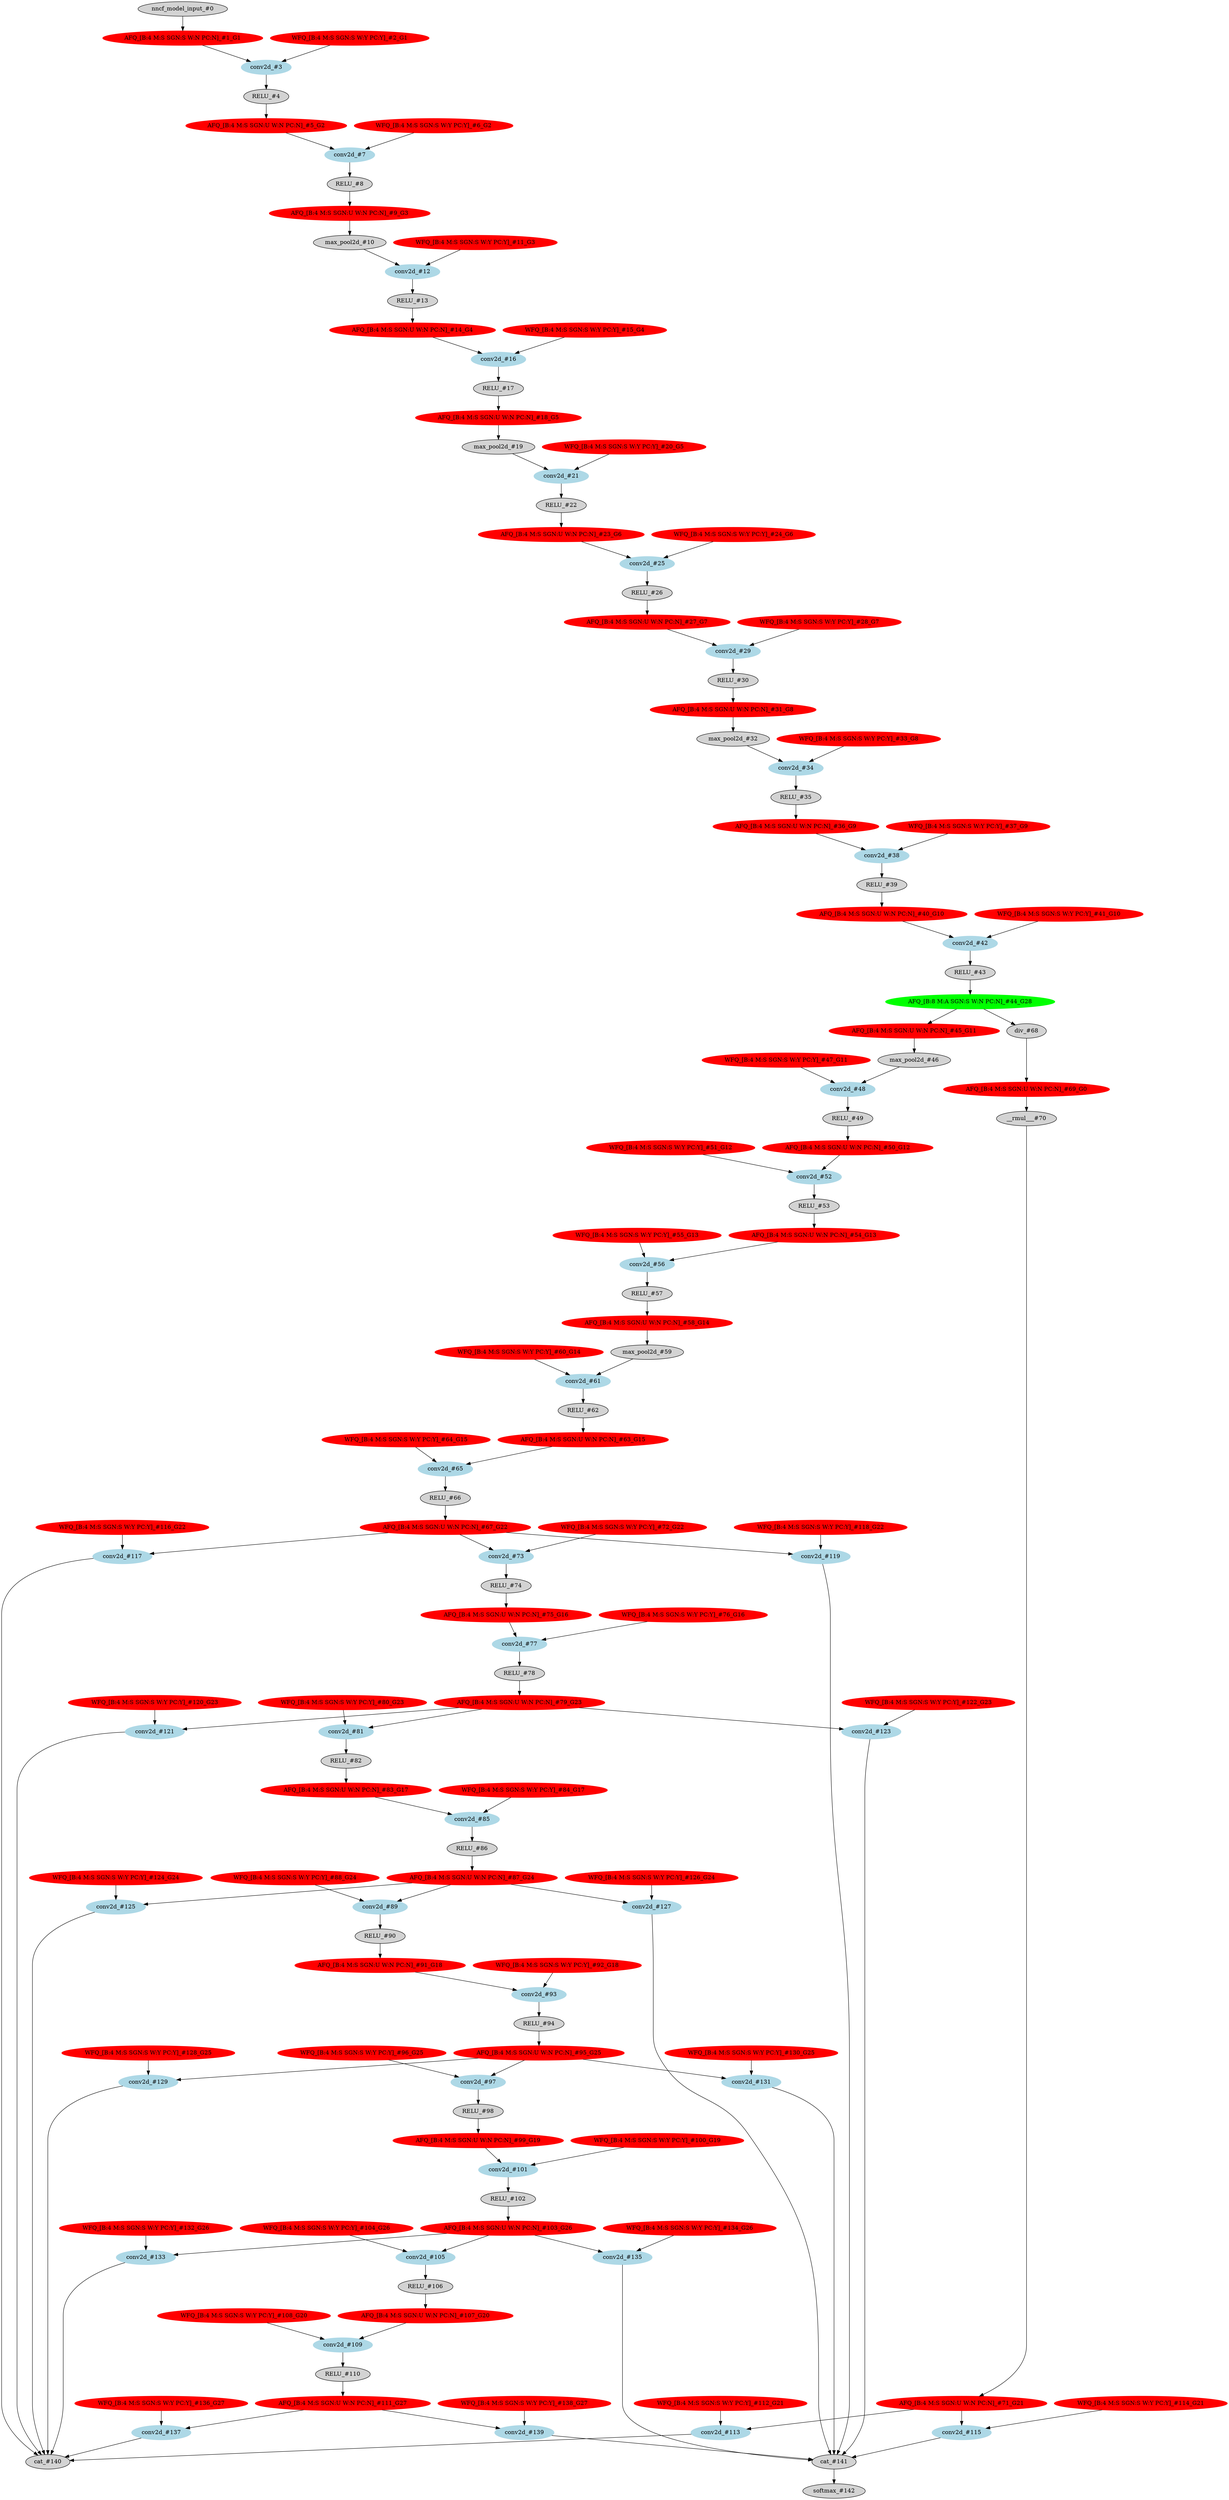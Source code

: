 strict digraph  {
"0 /nncf_model_input" [id=0, label="nncf_model_input_#0", scope="", style=filled, type=nncf_model_input];
"1 SymmetricQuantizer/symmetric_quantize" [color=red, id=1, label="AFQ_[B:4 M:S SGN:S W:N PC:N]_#1_G1", scope=SymmetricQuantizer, style=filled, type=symmetric_quantize];
"2 SSD_VGG/MultiOutputSequential[basenet]/NNCFConv2d[0]/ModuleDict[pre_ops]/UpdateWeight[0]/SymmetricQuantizer[op]/symmetric_quantize" [color=red, id=2, label="WFQ_[B:4 M:S SGN:S W:Y PC:Y]_#2_G1", scope="SSD_VGG/MultiOutputSequential[basenet]/NNCFConv2d[0]/ModuleDict[pre_ops]/UpdateWeight[0]/SymmetricQuantizer[op]", style=filled, type=symmetric_quantize];
"3 SSD_VGG/MultiOutputSequential[basenet]/NNCFConv2d[0]/conv2d" [color=lightblue, id=3, label="conv2d_#3", scope="SSD_VGG/MultiOutputSequential[basenet]/NNCFConv2d[0]", style=filled, type=conv2d];
"4 SSD_VGG/MultiOutputSequential[basenet]/ReLU[1]/RELU" [id=4, label="RELU_#4", scope="SSD_VGG/MultiOutputSequential[basenet]/ReLU[1]", style=filled, type=RELU];
"5 SSD_VGG/MultiOutputSequential[basenet]/ReLU[1]/SymmetricQuantizer/symmetric_quantize" [color=red, id=5, label="AFQ_[B:4 M:S SGN:U W:N PC:N]_#5_G2", scope="SSD_VGG/MultiOutputSequential[basenet]/ReLU[1]/SymmetricQuantizer", style=filled, type=symmetric_quantize];
"6 SSD_VGG/MultiOutputSequential[basenet]/NNCFConv2d[2]/ModuleDict[pre_ops]/UpdateWeight[0]/SymmetricQuantizer[op]/symmetric_quantize" [color=red, id=6, label="WFQ_[B:4 M:S SGN:S W:Y PC:Y]_#6_G2", scope="SSD_VGG/MultiOutputSequential[basenet]/NNCFConv2d[2]/ModuleDict[pre_ops]/UpdateWeight[0]/SymmetricQuantizer[op]", style=filled, type=symmetric_quantize];
"7 SSD_VGG/MultiOutputSequential[basenet]/NNCFConv2d[2]/conv2d" [color=lightblue, id=7, label="conv2d_#7", scope="SSD_VGG/MultiOutputSequential[basenet]/NNCFConv2d[2]", style=filled, type=conv2d];
"8 SSD_VGG/MultiOutputSequential[basenet]/ReLU[3]/RELU" [id=8, label="RELU_#8", scope="SSD_VGG/MultiOutputSequential[basenet]/ReLU[3]", style=filled, type=RELU];
"9 SSD_VGG/MultiOutputSequential[basenet]/ReLU[3]/SymmetricQuantizer/symmetric_quantize" [color=red, id=9, label="AFQ_[B:4 M:S SGN:U W:N PC:N]_#9_G3", scope="SSD_VGG/MultiOutputSequential[basenet]/ReLU[3]/SymmetricQuantizer", style=filled, type=symmetric_quantize];
"10 SSD_VGG/MultiOutputSequential[basenet]/MaxPool2d[4]/max_pool2d" [id=10, label="max_pool2d_#10", scope="SSD_VGG/MultiOutputSequential[basenet]/MaxPool2d[4]", style=filled, type=max_pool2d];
"11 SSD_VGG/MultiOutputSequential[basenet]/NNCFConv2d[5]/ModuleDict[pre_ops]/UpdateWeight[0]/SymmetricQuantizer[op]/symmetric_quantize" [color=red, id=11, label="WFQ_[B:4 M:S SGN:S W:Y PC:Y]_#11_G3", scope="SSD_VGG/MultiOutputSequential[basenet]/NNCFConv2d[5]/ModuleDict[pre_ops]/UpdateWeight[0]/SymmetricQuantizer[op]", style=filled, type=symmetric_quantize];
"12 SSD_VGG/MultiOutputSequential[basenet]/NNCFConv2d[5]/conv2d" [color=lightblue, id=12, label="conv2d_#12", scope="SSD_VGG/MultiOutputSequential[basenet]/NNCFConv2d[5]", style=filled, type=conv2d];
"13 SSD_VGG/MultiOutputSequential[basenet]/ReLU[6]/RELU" [id=13, label="RELU_#13", scope="SSD_VGG/MultiOutputSequential[basenet]/ReLU[6]", style=filled, type=RELU];
"14 SSD_VGG/MultiOutputSequential[basenet]/ReLU[6]/SymmetricQuantizer/symmetric_quantize" [color=red, id=14, label="AFQ_[B:4 M:S SGN:U W:N PC:N]_#14_G4", scope="SSD_VGG/MultiOutputSequential[basenet]/ReLU[6]/SymmetricQuantizer", style=filled, type=symmetric_quantize];
"15 SSD_VGG/MultiOutputSequential[basenet]/NNCFConv2d[7]/ModuleDict[pre_ops]/UpdateWeight[0]/SymmetricQuantizer[op]/symmetric_quantize" [color=red, id=15, label="WFQ_[B:4 M:S SGN:S W:Y PC:Y]_#15_G4", scope="SSD_VGG/MultiOutputSequential[basenet]/NNCFConv2d[7]/ModuleDict[pre_ops]/UpdateWeight[0]/SymmetricQuantizer[op]", style=filled, type=symmetric_quantize];
"16 SSD_VGG/MultiOutputSequential[basenet]/NNCFConv2d[7]/conv2d" [color=lightblue, id=16, label="conv2d_#16", scope="SSD_VGG/MultiOutputSequential[basenet]/NNCFConv2d[7]", style=filled, type=conv2d];
"17 SSD_VGG/MultiOutputSequential[basenet]/ReLU[8]/RELU" [id=17, label="RELU_#17", scope="SSD_VGG/MultiOutputSequential[basenet]/ReLU[8]", style=filled, type=RELU];
"18 SSD_VGG/MultiOutputSequential[basenet]/ReLU[8]/SymmetricQuantizer/symmetric_quantize" [color=red, id=18, label="AFQ_[B:4 M:S SGN:U W:N PC:N]_#18_G5", scope="SSD_VGG/MultiOutputSequential[basenet]/ReLU[8]/SymmetricQuantizer", style=filled, type=symmetric_quantize];
"19 SSD_VGG/MultiOutputSequential[basenet]/MaxPool2d[9]/max_pool2d" [id=19, label="max_pool2d_#19", scope="SSD_VGG/MultiOutputSequential[basenet]/MaxPool2d[9]", style=filled, type=max_pool2d];
"20 SSD_VGG/MultiOutputSequential[basenet]/NNCFConv2d[10]/ModuleDict[pre_ops]/UpdateWeight[0]/SymmetricQuantizer[op]/symmetric_quantize" [color=red, id=20, label="WFQ_[B:4 M:S SGN:S W:Y PC:Y]_#20_G5", scope="SSD_VGG/MultiOutputSequential[basenet]/NNCFConv2d[10]/ModuleDict[pre_ops]/UpdateWeight[0]/SymmetricQuantizer[op]", style=filled, type=symmetric_quantize];
"21 SSD_VGG/MultiOutputSequential[basenet]/NNCFConv2d[10]/conv2d" [color=lightblue, id=21, label="conv2d_#21", scope="SSD_VGG/MultiOutputSequential[basenet]/NNCFConv2d[10]", style=filled, type=conv2d];
"22 SSD_VGG/MultiOutputSequential[basenet]/ReLU[11]/RELU" [id=22, label="RELU_#22", scope="SSD_VGG/MultiOutputSequential[basenet]/ReLU[11]", style=filled, type=RELU];
"23 SSD_VGG/MultiOutputSequential[basenet]/ReLU[11]/SymmetricQuantizer/symmetric_quantize" [color=red, id=23, label="AFQ_[B:4 M:S SGN:U W:N PC:N]_#23_G6", scope="SSD_VGG/MultiOutputSequential[basenet]/ReLU[11]/SymmetricQuantizer", style=filled, type=symmetric_quantize];
"24 SSD_VGG/MultiOutputSequential[basenet]/NNCFConv2d[12]/ModuleDict[pre_ops]/UpdateWeight[0]/SymmetricQuantizer[op]/symmetric_quantize" [color=red, id=24, label="WFQ_[B:4 M:S SGN:S W:Y PC:Y]_#24_G6", scope="SSD_VGG/MultiOutputSequential[basenet]/NNCFConv2d[12]/ModuleDict[pre_ops]/UpdateWeight[0]/SymmetricQuantizer[op]", style=filled, type=symmetric_quantize];
"25 SSD_VGG/MultiOutputSequential[basenet]/NNCFConv2d[12]/conv2d" [color=lightblue, id=25, label="conv2d_#25", scope="SSD_VGG/MultiOutputSequential[basenet]/NNCFConv2d[12]", style=filled, type=conv2d];
"26 SSD_VGG/MultiOutputSequential[basenet]/ReLU[13]/RELU" [id=26, label="RELU_#26", scope="SSD_VGG/MultiOutputSequential[basenet]/ReLU[13]", style=filled, type=RELU];
"27 SSD_VGG/MultiOutputSequential[basenet]/ReLU[13]/SymmetricQuantizer/symmetric_quantize" [color=red, id=27, label="AFQ_[B:4 M:S SGN:U W:N PC:N]_#27_G7", scope="SSD_VGG/MultiOutputSequential[basenet]/ReLU[13]/SymmetricQuantizer", style=filled, type=symmetric_quantize];
"28 SSD_VGG/MultiOutputSequential[basenet]/NNCFConv2d[14]/ModuleDict[pre_ops]/UpdateWeight[0]/SymmetricQuantizer[op]/symmetric_quantize" [color=red, id=28, label="WFQ_[B:4 M:S SGN:S W:Y PC:Y]_#28_G7", scope="SSD_VGG/MultiOutputSequential[basenet]/NNCFConv2d[14]/ModuleDict[pre_ops]/UpdateWeight[0]/SymmetricQuantizer[op]", style=filled, type=symmetric_quantize];
"29 SSD_VGG/MultiOutputSequential[basenet]/NNCFConv2d[14]/conv2d" [color=lightblue, id=29, label="conv2d_#29", scope="SSD_VGG/MultiOutputSequential[basenet]/NNCFConv2d[14]", style=filled, type=conv2d];
"30 SSD_VGG/MultiOutputSequential[basenet]/ReLU[15]/RELU" [id=30, label="RELU_#30", scope="SSD_VGG/MultiOutputSequential[basenet]/ReLU[15]", style=filled, type=RELU];
"31 SSD_VGG/MultiOutputSequential[basenet]/ReLU[15]/SymmetricQuantizer/symmetric_quantize" [color=red, id=31, label="AFQ_[B:4 M:S SGN:U W:N PC:N]_#31_G8", scope="SSD_VGG/MultiOutputSequential[basenet]/ReLU[15]/SymmetricQuantizer", style=filled, type=symmetric_quantize];
"32 SSD_VGG/MultiOutputSequential[basenet]/MaxPool2d[16]/max_pool2d" [id=32, label="max_pool2d_#32", scope="SSD_VGG/MultiOutputSequential[basenet]/MaxPool2d[16]", style=filled, type=max_pool2d];
"33 SSD_VGG/MultiOutputSequential[basenet]/NNCFConv2d[17]/ModuleDict[pre_ops]/UpdateWeight[0]/SymmetricQuantizer[op]/symmetric_quantize" [color=red, id=33, label="WFQ_[B:4 M:S SGN:S W:Y PC:Y]_#33_G8", scope="SSD_VGG/MultiOutputSequential[basenet]/NNCFConv2d[17]/ModuleDict[pre_ops]/UpdateWeight[0]/SymmetricQuantizer[op]", style=filled, type=symmetric_quantize];
"34 SSD_VGG/MultiOutputSequential[basenet]/NNCFConv2d[17]/conv2d" [color=lightblue, id=34, label="conv2d_#34", scope="SSD_VGG/MultiOutputSequential[basenet]/NNCFConv2d[17]", style=filled, type=conv2d];
"35 SSD_VGG/MultiOutputSequential[basenet]/ReLU[18]/RELU" [id=35, label="RELU_#35", scope="SSD_VGG/MultiOutputSequential[basenet]/ReLU[18]", style=filled, type=RELU];
"36 SSD_VGG/MultiOutputSequential[basenet]/ReLU[18]/SymmetricQuantizer/symmetric_quantize" [color=red, id=36, label="AFQ_[B:4 M:S SGN:U W:N PC:N]_#36_G9", scope="SSD_VGG/MultiOutputSequential[basenet]/ReLU[18]/SymmetricQuantizer", style=filled, type=symmetric_quantize];
"37 SSD_VGG/MultiOutputSequential[basenet]/NNCFConv2d[19]/ModuleDict[pre_ops]/UpdateWeight[0]/SymmetricQuantizer[op]/symmetric_quantize" [color=red, id=37, label="WFQ_[B:4 M:S SGN:S W:Y PC:Y]_#37_G9", scope="SSD_VGG/MultiOutputSequential[basenet]/NNCFConv2d[19]/ModuleDict[pre_ops]/UpdateWeight[0]/SymmetricQuantizer[op]", style=filled, type=symmetric_quantize];
"38 SSD_VGG/MultiOutputSequential[basenet]/NNCFConv2d[19]/conv2d" [color=lightblue, id=38, label="conv2d_#38", scope="SSD_VGG/MultiOutputSequential[basenet]/NNCFConv2d[19]", style=filled, type=conv2d];
"39 SSD_VGG/MultiOutputSequential[basenet]/ReLU[20]/RELU" [id=39, label="RELU_#39", scope="SSD_VGG/MultiOutputSequential[basenet]/ReLU[20]", style=filled, type=RELU];
"40 SSD_VGG/MultiOutputSequential[basenet]/ReLU[20]/SymmetricQuantizer/symmetric_quantize" [color=red, id=40, label="AFQ_[B:4 M:S SGN:U W:N PC:N]_#40_G10", scope="SSD_VGG/MultiOutputSequential[basenet]/ReLU[20]/SymmetricQuantizer", style=filled, type=symmetric_quantize];
"41 SSD_VGG/MultiOutputSequential[basenet]/NNCFConv2d[21]/ModuleDict[pre_ops]/UpdateWeight[0]/SymmetricQuantizer[op]/symmetric_quantize" [color=red, id=41, label="WFQ_[B:4 M:S SGN:S W:Y PC:Y]_#41_G10", scope="SSD_VGG/MultiOutputSequential[basenet]/NNCFConv2d[21]/ModuleDict[pre_ops]/UpdateWeight[0]/SymmetricQuantizer[op]", style=filled, type=symmetric_quantize];
"42 SSD_VGG/MultiOutputSequential[basenet]/NNCFConv2d[21]/conv2d" [color=lightblue, id=42, label="conv2d_#42", scope="SSD_VGG/MultiOutputSequential[basenet]/NNCFConv2d[21]", style=filled, type=conv2d];
"43 SSD_VGG/MultiOutputSequential[basenet]/ReLU[22]/RELU" [id=43, label="RELU_#43", scope="SSD_VGG/MultiOutputSequential[basenet]/ReLU[22]", style=filled, type=RELU];
"44 SSD_VGG/MultiOutputSequential[basenet]/ReLU[22]/AsymmetricQuantizer/asymmetric_quantize" [color=green, id=44, label="AFQ_[B:8 M:A SGN:S W:N PC:N]_#44_G28", scope="SSD_VGG/MultiOutputSequential[basenet]/ReLU[22]/AsymmetricQuantizer", style=filled, type=asymmetric_quantize];
"45 SSD_VGG/MultiOutputSequential[basenet]/MaxPool2d[23]/SymmetricQuantizer/symmetric_quantize" [color=red, id=45, label="AFQ_[B:4 M:S SGN:U W:N PC:N]_#45_G11", scope="SSD_VGG/MultiOutputSequential[basenet]/MaxPool2d[23]/SymmetricQuantizer", style=filled, type=symmetric_quantize];
"46 SSD_VGG/MultiOutputSequential[basenet]/MaxPool2d[23]/max_pool2d" [id=46, label="max_pool2d_#46", scope="SSD_VGG/MultiOutputSequential[basenet]/MaxPool2d[23]", style=filled, type=max_pool2d];
"47 SSD_VGG/MultiOutputSequential[basenet]/NNCFConv2d[24]/ModuleDict[pre_ops]/UpdateWeight[0]/SymmetricQuantizer[op]/symmetric_quantize" [color=red, id=47, label="WFQ_[B:4 M:S SGN:S W:Y PC:Y]_#47_G11", scope="SSD_VGG/MultiOutputSequential[basenet]/NNCFConv2d[24]/ModuleDict[pre_ops]/UpdateWeight[0]/SymmetricQuantizer[op]", style=filled, type=symmetric_quantize];
"48 SSD_VGG/MultiOutputSequential[basenet]/NNCFConv2d[24]/conv2d" [color=lightblue, id=48, label="conv2d_#48", scope="SSD_VGG/MultiOutputSequential[basenet]/NNCFConv2d[24]", style=filled, type=conv2d];
"49 SSD_VGG/MultiOutputSequential[basenet]/ReLU[25]/RELU" [id=49, label="RELU_#49", scope="SSD_VGG/MultiOutputSequential[basenet]/ReLU[25]", style=filled, type=RELU];
"50 SSD_VGG/MultiOutputSequential[basenet]/ReLU[25]/SymmetricQuantizer/symmetric_quantize" [color=red, id=50, label="AFQ_[B:4 M:S SGN:U W:N PC:N]_#50_G12", scope="SSD_VGG/MultiOutputSequential[basenet]/ReLU[25]/SymmetricQuantizer", style=filled, type=symmetric_quantize];
"51 SSD_VGG/MultiOutputSequential[basenet]/NNCFConv2d[26]/ModuleDict[pre_ops]/UpdateWeight[0]/SymmetricQuantizer[op]/symmetric_quantize" [color=red, id=51, label="WFQ_[B:4 M:S SGN:S W:Y PC:Y]_#51_G12", scope="SSD_VGG/MultiOutputSequential[basenet]/NNCFConv2d[26]/ModuleDict[pre_ops]/UpdateWeight[0]/SymmetricQuantizer[op]", style=filled, type=symmetric_quantize];
"52 SSD_VGG/MultiOutputSequential[basenet]/NNCFConv2d[26]/conv2d" [color=lightblue, id=52, label="conv2d_#52", scope="SSD_VGG/MultiOutputSequential[basenet]/NNCFConv2d[26]", style=filled, type=conv2d];
"53 SSD_VGG/MultiOutputSequential[basenet]/ReLU[27]/RELU" [id=53, label="RELU_#53", scope="SSD_VGG/MultiOutputSequential[basenet]/ReLU[27]", style=filled, type=RELU];
"54 SSD_VGG/MultiOutputSequential[basenet]/ReLU[27]/SymmetricQuantizer/symmetric_quantize" [color=red, id=54, label="AFQ_[B:4 M:S SGN:U W:N PC:N]_#54_G13", scope="SSD_VGG/MultiOutputSequential[basenet]/ReLU[27]/SymmetricQuantizer", style=filled, type=symmetric_quantize];
"55 SSD_VGG/MultiOutputSequential[basenet]/NNCFConv2d[28]/ModuleDict[pre_ops]/UpdateWeight[0]/SymmetricQuantizer[op]/symmetric_quantize" [color=red, id=55, label="WFQ_[B:4 M:S SGN:S W:Y PC:Y]_#55_G13", scope="SSD_VGG/MultiOutputSequential[basenet]/NNCFConv2d[28]/ModuleDict[pre_ops]/UpdateWeight[0]/SymmetricQuantizer[op]", style=filled, type=symmetric_quantize];
"56 SSD_VGG/MultiOutputSequential[basenet]/NNCFConv2d[28]/conv2d" [color=lightblue, id=56, label="conv2d_#56", scope="SSD_VGG/MultiOutputSequential[basenet]/NNCFConv2d[28]", style=filled, type=conv2d];
"57 SSD_VGG/MultiOutputSequential[basenet]/ReLU[29]/RELU" [id=57, label="RELU_#57", scope="SSD_VGG/MultiOutputSequential[basenet]/ReLU[29]", style=filled, type=RELU];
"58 SSD_VGG/MultiOutputSequential[basenet]/ReLU[29]/SymmetricQuantizer/symmetric_quantize" [color=red, id=58, label="AFQ_[B:4 M:S SGN:U W:N PC:N]_#58_G14", scope="SSD_VGG/MultiOutputSequential[basenet]/ReLU[29]/SymmetricQuantizer", style=filled, type=symmetric_quantize];
"59 SSD_VGG/MultiOutputSequential[basenet]/MaxPool2d[30]/max_pool2d" [id=59, label="max_pool2d_#59", scope="SSD_VGG/MultiOutputSequential[basenet]/MaxPool2d[30]", style=filled, type=max_pool2d];
"60 SSD_VGG/MultiOutputSequential[basenet]/NNCFConv2d[31]/ModuleDict[pre_ops]/UpdateWeight[0]/SymmetricQuantizer[op]/symmetric_quantize" [color=red, id=60, label="WFQ_[B:4 M:S SGN:S W:Y PC:Y]_#60_G14", scope="SSD_VGG/MultiOutputSequential[basenet]/NNCFConv2d[31]/ModuleDict[pre_ops]/UpdateWeight[0]/SymmetricQuantizer[op]", style=filled, type=symmetric_quantize];
"61 SSD_VGG/MultiOutputSequential[basenet]/NNCFConv2d[31]/conv2d" [color=lightblue, id=61, label="conv2d_#61", scope="SSD_VGG/MultiOutputSequential[basenet]/NNCFConv2d[31]", style=filled, type=conv2d];
"62 SSD_VGG/MultiOutputSequential[basenet]/ReLU[32]/RELU" [id=62, label="RELU_#62", scope="SSD_VGG/MultiOutputSequential[basenet]/ReLU[32]", style=filled, type=RELU];
"63 SSD_VGG/MultiOutputSequential[basenet]/ReLU[32]/SymmetricQuantizer/symmetric_quantize" [color=red, id=63, label="AFQ_[B:4 M:S SGN:U W:N PC:N]_#63_G15", scope="SSD_VGG/MultiOutputSequential[basenet]/ReLU[32]/SymmetricQuantizer", style=filled, type=symmetric_quantize];
"64 SSD_VGG/MultiOutputSequential[basenet]/NNCFConv2d[33]/ModuleDict[pre_ops]/UpdateWeight[0]/SymmetricQuantizer[op]/symmetric_quantize" [color=red, id=64, label="WFQ_[B:4 M:S SGN:S W:Y PC:Y]_#64_G15", scope="SSD_VGG/MultiOutputSequential[basenet]/NNCFConv2d[33]/ModuleDict[pre_ops]/UpdateWeight[0]/SymmetricQuantizer[op]", style=filled, type=symmetric_quantize];
"65 SSD_VGG/MultiOutputSequential[basenet]/NNCFConv2d[33]/conv2d" [color=lightblue, id=65, label="conv2d_#65", scope="SSD_VGG/MultiOutputSequential[basenet]/NNCFConv2d[33]", style=filled, type=conv2d];
"66 SSD_VGG/MultiOutputSequential[basenet]/ReLU[34]/RELU" [id=66, label="RELU_#66", scope="SSD_VGG/MultiOutputSequential[basenet]/ReLU[34]", style=filled, type=RELU];
"67 SSD_VGG/MultiOutputSequential[basenet]/ReLU[34]/SymmetricQuantizer/symmetric_quantize" [color=red, id=67, label="AFQ_[B:4 M:S SGN:U W:N PC:N]_#67_G22", scope="SSD_VGG/MultiOutputSequential[basenet]/ReLU[34]/SymmetricQuantizer", style=filled, type=symmetric_quantize];
"68 SSD_VGG/L2Norm[L2Norm]/div" [id=68, label="div_#68", scope="SSD_VGG/L2Norm[L2Norm]", style=filled, type=div];
"69 SSD_VGG/L2Norm[L2Norm]/SymmetricQuantizer/symmetric_quantize" [color=red, id=69, label="AFQ_[B:4 M:S SGN:U W:N PC:N]_#69_G0", scope="SSD_VGG/L2Norm[L2Norm]/SymmetricQuantizer", style=filled, type=symmetric_quantize];
"70 SSD_VGG/L2Norm[L2Norm]/__rmul__" [id=70, label="__rmul___#70", scope="SSD_VGG/L2Norm[L2Norm]", style=filled, type=__rmul__];
"71 SSD_VGG/L2Norm[L2Norm]/SymmetricQuantizer/symmetric_quantize" [color=red, id=71, label="AFQ_[B:4 M:S SGN:U W:N PC:N]_#71_G21", scope="SSD_VGG/L2Norm[L2Norm]/SymmetricQuantizer", style=filled, type=symmetric_quantize];
"72 SSD_VGG/MultiOutputSequential[extras]/NNCFConv2d[0]/ModuleDict[pre_ops]/UpdateWeight[0]/SymmetricQuantizer[op]/symmetric_quantize" [color=red, id=72, label="WFQ_[B:4 M:S SGN:S W:Y PC:Y]_#72_G22", scope="SSD_VGG/MultiOutputSequential[extras]/NNCFConv2d[0]/ModuleDict[pre_ops]/UpdateWeight[0]/SymmetricQuantizer[op]", style=filled, type=symmetric_quantize];
"73 SSD_VGG/MultiOutputSequential[extras]/NNCFConv2d[0]/conv2d" [color=lightblue, id=73, label="conv2d_#73", scope="SSD_VGG/MultiOutputSequential[extras]/NNCFConv2d[0]", style=filled, type=conv2d];
"74 SSD_VGG/MultiOutputSequential[extras]/ReLU[1]/RELU" [id=74, label="RELU_#74", scope="SSD_VGG/MultiOutputSequential[extras]/ReLU[1]", style=filled, type=RELU];
"75 SSD_VGG/MultiOutputSequential[extras]/ReLU[1]/SymmetricQuantizer/symmetric_quantize" [color=red, id=75, label="AFQ_[B:4 M:S SGN:U W:N PC:N]_#75_G16", scope="SSD_VGG/MultiOutputSequential[extras]/ReLU[1]/SymmetricQuantizer", style=filled, type=symmetric_quantize];
"76 SSD_VGG/MultiOutputSequential[extras]/NNCFConv2d[2]/ModuleDict[pre_ops]/UpdateWeight[0]/SymmetricQuantizer[op]/symmetric_quantize" [color=red, id=76, label="WFQ_[B:4 M:S SGN:S W:Y PC:Y]_#76_G16", scope="SSD_VGG/MultiOutputSequential[extras]/NNCFConv2d[2]/ModuleDict[pre_ops]/UpdateWeight[0]/SymmetricQuantizer[op]", style=filled, type=symmetric_quantize];
"77 SSD_VGG/MultiOutputSequential[extras]/NNCFConv2d[2]/conv2d" [color=lightblue, id=77, label="conv2d_#77", scope="SSD_VGG/MultiOutputSequential[extras]/NNCFConv2d[2]", style=filled, type=conv2d];
"78 SSD_VGG/MultiOutputSequential[extras]/ReLU[3]/RELU" [id=78, label="RELU_#78", scope="SSD_VGG/MultiOutputSequential[extras]/ReLU[3]", style=filled, type=RELU];
"79 SSD_VGG/MultiOutputSequential[extras]/ReLU[3]/SymmetricQuantizer/symmetric_quantize" [color=red, id=79, label="AFQ_[B:4 M:S SGN:U W:N PC:N]_#79_G23", scope="SSD_VGG/MultiOutputSequential[extras]/ReLU[3]/SymmetricQuantizer", style=filled, type=symmetric_quantize];
"80 SSD_VGG/MultiOutputSequential[extras]/NNCFConv2d[4]/ModuleDict[pre_ops]/UpdateWeight[0]/SymmetricQuantizer[op]/symmetric_quantize" [color=red, id=80, label="WFQ_[B:4 M:S SGN:S W:Y PC:Y]_#80_G23", scope="SSD_VGG/MultiOutputSequential[extras]/NNCFConv2d[4]/ModuleDict[pre_ops]/UpdateWeight[0]/SymmetricQuantizer[op]", style=filled, type=symmetric_quantize];
"81 SSD_VGG/MultiOutputSequential[extras]/NNCFConv2d[4]/conv2d" [color=lightblue, id=81, label="conv2d_#81", scope="SSD_VGG/MultiOutputSequential[extras]/NNCFConv2d[4]", style=filled, type=conv2d];
"82 SSD_VGG/MultiOutputSequential[extras]/ReLU[5]/RELU" [id=82, label="RELU_#82", scope="SSD_VGG/MultiOutputSequential[extras]/ReLU[5]", style=filled, type=RELU];
"83 SSD_VGG/MultiOutputSequential[extras]/ReLU[5]/SymmetricQuantizer/symmetric_quantize" [color=red, id=83, label="AFQ_[B:4 M:S SGN:U W:N PC:N]_#83_G17", scope="SSD_VGG/MultiOutputSequential[extras]/ReLU[5]/SymmetricQuantizer", style=filled, type=symmetric_quantize];
"84 SSD_VGG/MultiOutputSequential[extras]/NNCFConv2d[6]/ModuleDict[pre_ops]/UpdateWeight[0]/SymmetricQuantizer[op]/symmetric_quantize" [color=red, id=84, label="WFQ_[B:4 M:S SGN:S W:Y PC:Y]_#84_G17", scope="SSD_VGG/MultiOutputSequential[extras]/NNCFConv2d[6]/ModuleDict[pre_ops]/UpdateWeight[0]/SymmetricQuantizer[op]", style=filled, type=symmetric_quantize];
"85 SSD_VGG/MultiOutputSequential[extras]/NNCFConv2d[6]/conv2d" [color=lightblue, id=85, label="conv2d_#85", scope="SSD_VGG/MultiOutputSequential[extras]/NNCFConv2d[6]", style=filled, type=conv2d];
"86 SSD_VGG/MultiOutputSequential[extras]/ReLU[7]/RELU" [id=86, label="RELU_#86", scope="SSD_VGG/MultiOutputSequential[extras]/ReLU[7]", style=filled, type=RELU];
"87 SSD_VGG/MultiOutputSequential[extras]/ReLU[7]/SymmetricQuantizer/symmetric_quantize" [color=red, id=87, label="AFQ_[B:4 M:S SGN:U W:N PC:N]_#87_G24", scope="SSD_VGG/MultiOutputSequential[extras]/ReLU[7]/SymmetricQuantizer", style=filled, type=symmetric_quantize];
"88 SSD_VGG/MultiOutputSequential[extras]/NNCFConv2d[8]/ModuleDict[pre_ops]/UpdateWeight[0]/SymmetricQuantizer[op]/symmetric_quantize" [color=red, id=88, label="WFQ_[B:4 M:S SGN:S W:Y PC:Y]_#88_G24", scope="SSD_VGG/MultiOutputSequential[extras]/NNCFConv2d[8]/ModuleDict[pre_ops]/UpdateWeight[0]/SymmetricQuantizer[op]", style=filled, type=symmetric_quantize];
"89 SSD_VGG/MultiOutputSequential[extras]/NNCFConv2d[8]/conv2d" [color=lightblue, id=89, label="conv2d_#89", scope="SSD_VGG/MultiOutputSequential[extras]/NNCFConv2d[8]", style=filled, type=conv2d];
"90 SSD_VGG/MultiOutputSequential[extras]/ReLU[9]/RELU" [id=90, label="RELU_#90", scope="SSD_VGG/MultiOutputSequential[extras]/ReLU[9]", style=filled, type=RELU];
"91 SSD_VGG/MultiOutputSequential[extras]/ReLU[9]/SymmetricQuantizer/symmetric_quantize" [color=red, id=91, label="AFQ_[B:4 M:S SGN:U W:N PC:N]_#91_G18", scope="SSD_VGG/MultiOutputSequential[extras]/ReLU[9]/SymmetricQuantizer", style=filled, type=symmetric_quantize];
"92 SSD_VGG/MultiOutputSequential[extras]/NNCFConv2d[10]/ModuleDict[pre_ops]/UpdateWeight[0]/SymmetricQuantizer[op]/symmetric_quantize" [color=red, id=92, label="WFQ_[B:4 M:S SGN:S W:Y PC:Y]_#92_G18", scope="SSD_VGG/MultiOutputSequential[extras]/NNCFConv2d[10]/ModuleDict[pre_ops]/UpdateWeight[0]/SymmetricQuantizer[op]", style=filled, type=symmetric_quantize];
"93 SSD_VGG/MultiOutputSequential[extras]/NNCFConv2d[10]/conv2d" [color=lightblue, id=93, label="conv2d_#93", scope="SSD_VGG/MultiOutputSequential[extras]/NNCFConv2d[10]", style=filled, type=conv2d];
"94 SSD_VGG/MultiOutputSequential[extras]/ReLU[11]/RELU" [id=94, label="RELU_#94", scope="SSD_VGG/MultiOutputSequential[extras]/ReLU[11]", style=filled, type=RELU];
"95 SSD_VGG/MultiOutputSequential[extras]/ReLU[11]/SymmetricQuantizer/symmetric_quantize" [color=red, id=95, label="AFQ_[B:4 M:S SGN:U W:N PC:N]_#95_G25", scope="SSD_VGG/MultiOutputSequential[extras]/ReLU[11]/SymmetricQuantizer", style=filled, type=symmetric_quantize];
"96 SSD_VGG/MultiOutputSequential[extras]/NNCFConv2d[12]/ModuleDict[pre_ops]/UpdateWeight[0]/SymmetricQuantizer[op]/symmetric_quantize" [color=red, id=96, label="WFQ_[B:4 M:S SGN:S W:Y PC:Y]_#96_G25", scope="SSD_VGG/MultiOutputSequential[extras]/NNCFConv2d[12]/ModuleDict[pre_ops]/UpdateWeight[0]/SymmetricQuantizer[op]", style=filled, type=symmetric_quantize];
"97 SSD_VGG/MultiOutputSequential[extras]/NNCFConv2d[12]/conv2d" [color=lightblue, id=97, label="conv2d_#97", scope="SSD_VGG/MultiOutputSequential[extras]/NNCFConv2d[12]", style=filled, type=conv2d];
"98 SSD_VGG/MultiOutputSequential[extras]/ReLU[13]/RELU" [id=98, label="RELU_#98", scope="SSD_VGG/MultiOutputSequential[extras]/ReLU[13]", style=filled, type=RELU];
"99 SSD_VGG/MultiOutputSequential[extras]/ReLU[13]/SymmetricQuantizer/symmetric_quantize" [color=red, id=99, label="AFQ_[B:4 M:S SGN:U W:N PC:N]_#99_G19", scope="SSD_VGG/MultiOutputSequential[extras]/ReLU[13]/SymmetricQuantizer", style=filled, type=symmetric_quantize];
"100 SSD_VGG/MultiOutputSequential[extras]/NNCFConv2d[14]/ModuleDict[pre_ops]/UpdateWeight[0]/SymmetricQuantizer[op]/symmetric_quantize" [color=red, id=100, label="WFQ_[B:4 M:S SGN:S W:Y PC:Y]_#100_G19", scope="SSD_VGG/MultiOutputSequential[extras]/NNCFConv2d[14]/ModuleDict[pre_ops]/UpdateWeight[0]/SymmetricQuantizer[op]", style=filled, type=symmetric_quantize];
"101 SSD_VGG/MultiOutputSequential[extras]/NNCFConv2d[14]/conv2d" [color=lightblue, id=101, label="conv2d_#101", scope="SSD_VGG/MultiOutputSequential[extras]/NNCFConv2d[14]", style=filled, type=conv2d];
"102 SSD_VGG/MultiOutputSequential[extras]/ReLU[15]/RELU" [id=102, label="RELU_#102", scope="SSD_VGG/MultiOutputSequential[extras]/ReLU[15]", style=filled, type=RELU];
"103 SSD_VGG/MultiOutputSequential[extras]/ReLU[15]/SymmetricQuantizer/symmetric_quantize" [color=red, id=103, label="AFQ_[B:4 M:S SGN:U W:N PC:N]_#103_G26", scope="SSD_VGG/MultiOutputSequential[extras]/ReLU[15]/SymmetricQuantizer", style=filled, type=symmetric_quantize];
"104 SSD_VGG/MultiOutputSequential[extras]/NNCFConv2d[16]/ModuleDict[pre_ops]/UpdateWeight[0]/SymmetricQuantizer[op]/symmetric_quantize" [color=red, id=104, label="WFQ_[B:4 M:S SGN:S W:Y PC:Y]_#104_G26", scope="SSD_VGG/MultiOutputSequential[extras]/NNCFConv2d[16]/ModuleDict[pre_ops]/UpdateWeight[0]/SymmetricQuantizer[op]", style=filled, type=symmetric_quantize];
"105 SSD_VGG/MultiOutputSequential[extras]/NNCFConv2d[16]/conv2d" [color=lightblue, id=105, label="conv2d_#105", scope="SSD_VGG/MultiOutputSequential[extras]/NNCFConv2d[16]", style=filled, type=conv2d];
"106 SSD_VGG/MultiOutputSequential[extras]/ReLU[17]/RELU" [id=106, label="RELU_#106", scope="SSD_VGG/MultiOutputSequential[extras]/ReLU[17]", style=filled, type=RELU];
"107 SSD_VGG/MultiOutputSequential[extras]/ReLU[17]/SymmetricQuantizer/symmetric_quantize" [color=red, id=107, label="AFQ_[B:4 M:S SGN:U W:N PC:N]_#107_G20", scope="SSD_VGG/MultiOutputSequential[extras]/ReLU[17]/SymmetricQuantizer", style=filled, type=symmetric_quantize];
"108 SSD_VGG/MultiOutputSequential[extras]/NNCFConv2d[18]/ModuleDict[pre_ops]/UpdateWeight[0]/SymmetricQuantizer[op]/symmetric_quantize" [color=red, id=108, label="WFQ_[B:4 M:S SGN:S W:Y PC:Y]_#108_G20", scope="SSD_VGG/MultiOutputSequential[extras]/NNCFConv2d[18]/ModuleDict[pre_ops]/UpdateWeight[0]/SymmetricQuantizer[op]", style=filled, type=symmetric_quantize];
"109 SSD_VGG/MultiOutputSequential[extras]/NNCFConv2d[18]/conv2d" [color=lightblue, id=109, label="conv2d_#109", scope="SSD_VGG/MultiOutputSequential[extras]/NNCFConv2d[18]", style=filled, type=conv2d];
"110 SSD_VGG/MultiOutputSequential[extras]/ReLU[19]/RELU" [id=110, label="RELU_#110", scope="SSD_VGG/MultiOutputSequential[extras]/ReLU[19]", style=filled, type=RELU];
"111 SSD_VGG/MultiOutputSequential[extras]/ReLU[19]/SymmetricQuantizer/symmetric_quantize" [color=red, id=111, label="AFQ_[B:4 M:S SGN:U W:N PC:N]_#111_G27", scope="SSD_VGG/MultiOutputSequential[extras]/ReLU[19]/SymmetricQuantizer", style=filled, type=symmetric_quantize];
"112 SSD_VGG/SSDDetectionOutput[detection_head]/ModuleList[heads]/SSDHead[0]/NNCFConv2d[loc]/ModuleDict[pre_ops]/UpdateWeight[0]/SymmetricQuantizer[op]/symmetric_quantize" [color=red, id=112, label="WFQ_[B:4 M:S SGN:S W:Y PC:Y]_#112_G21", scope="SSD_VGG/SSDDetectionOutput[detection_head]/ModuleList[heads]/SSDHead[0]/NNCFConv2d[loc]/ModuleDict[pre_ops]/UpdateWeight[0]/SymmetricQuantizer[op]", style=filled, type=symmetric_quantize];
"113 SSD_VGG/SSDDetectionOutput[detection_head]/ModuleList[heads]/SSDHead[0]/NNCFConv2d[loc]/conv2d" [color=lightblue, id=113, label="conv2d_#113", scope="SSD_VGG/SSDDetectionOutput[detection_head]/ModuleList[heads]/SSDHead[0]/NNCFConv2d[loc]", style=filled, type=conv2d];
"114 SSD_VGG/SSDDetectionOutput[detection_head]/ModuleList[heads]/SSDHead[0]/NNCFConv2d[conf]/ModuleDict[pre_ops]/UpdateWeight[0]/SymmetricQuantizer[op]/symmetric_quantize" [color=red, id=114, label="WFQ_[B:4 M:S SGN:S W:Y PC:Y]_#114_G21", scope="SSD_VGG/SSDDetectionOutput[detection_head]/ModuleList[heads]/SSDHead[0]/NNCFConv2d[conf]/ModuleDict[pre_ops]/UpdateWeight[0]/SymmetricQuantizer[op]", style=filled, type=symmetric_quantize];
"115 SSD_VGG/SSDDetectionOutput[detection_head]/ModuleList[heads]/SSDHead[0]/NNCFConv2d[conf]/conv2d" [color=lightblue, id=115, label="conv2d_#115", scope="SSD_VGG/SSDDetectionOutput[detection_head]/ModuleList[heads]/SSDHead[0]/NNCFConv2d[conf]", style=filled, type=conv2d];
"116 SSD_VGG/SSDDetectionOutput[detection_head]/ModuleList[heads]/SSDHead[1]/NNCFConv2d[loc]/ModuleDict[pre_ops]/UpdateWeight[0]/SymmetricQuantizer[op]/symmetric_quantize" [color=red, id=116, label="WFQ_[B:4 M:S SGN:S W:Y PC:Y]_#116_G22", scope="SSD_VGG/SSDDetectionOutput[detection_head]/ModuleList[heads]/SSDHead[1]/NNCFConv2d[loc]/ModuleDict[pre_ops]/UpdateWeight[0]/SymmetricQuantizer[op]", style=filled, type=symmetric_quantize];
"117 SSD_VGG/SSDDetectionOutput[detection_head]/ModuleList[heads]/SSDHead[1]/NNCFConv2d[loc]/conv2d" [color=lightblue, id=117, label="conv2d_#117", scope="SSD_VGG/SSDDetectionOutput[detection_head]/ModuleList[heads]/SSDHead[1]/NNCFConv2d[loc]", style=filled, type=conv2d];
"118 SSD_VGG/SSDDetectionOutput[detection_head]/ModuleList[heads]/SSDHead[1]/NNCFConv2d[conf]/ModuleDict[pre_ops]/UpdateWeight[0]/SymmetricQuantizer[op]/symmetric_quantize" [color=red, id=118, label="WFQ_[B:4 M:S SGN:S W:Y PC:Y]_#118_G22", scope="SSD_VGG/SSDDetectionOutput[detection_head]/ModuleList[heads]/SSDHead[1]/NNCFConv2d[conf]/ModuleDict[pre_ops]/UpdateWeight[0]/SymmetricQuantizer[op]", style=filled, type=symmetric_quantize];
"119 SSD_VGG/SSDDetectionOutput[detection_head]/ModuleList[heads]/SSDHead[1]/NNCFConv2d[conf]/conv2d" [color=lightblue, id=119, label="conv2d_#119", scope="SSD_VGG/SSDDetectionOutput[detection_head]/ModuleList[heads]/SSDHead[1]/NNCFConv2d[conf]", style=filled, type=conv2d];
"120 SSD_VGG/SSDDetectionOutput[detection_head]/ModuleList[heads]/SSDHead[2]/NNCFConv2d[loc]/ModuleDict[pre_ops]/UpdateWeight[0]/SymmetricQuantizer[op]/symmetric_quantize" [color=red, id=120, label="WFQ_[B:4 M:S SGN:S W:Y PC:Y]_#120_G23", scope="SSD_VGG/SSDDetectionOutput[detection_head]/ModuleList[heads]/SSDHead[2]/NNCFConv2d[loc]/ModuleDict[pre_ops]/UpdateWeight[0]/SymmetricQuantizer[op]", style=filled, type=symmetric_quantize];
"121 SSD_VGG/SSDDetectionOutput[detection_head]/ModuleList[heads]/SSDHead[2]/NNCFConv2d[loc]/conv2d" [color=lightblue, id=121, label="conv2d_#121", scope="SSD_VGG/SSDDetectionOutput[detection_head]/ModuleList[heads]/SSDHead[2]/NNCFConv2d[loc]", style=filled, type=conv2d];
"122 SSD_VGG/SSDDetectionOutput[detection_head]/ModuleList[heads]/SSDHead[2]/NNCFConv2d[conf]/ModuleDict[pre_ops]/UpdateWeight[0]/SymmetricQuantizer[op]/symmetric_quantize" [color=red, id=122, label="WFQ_[B:4 M:S SGN:S W:Y PC:Y]_#122_G23", scope="SSD_VGG/SSDDetectionOutput[detection_head]/ModuleList[heads]/SSDHead[2]/NNCFConv2d[conf]/ModuleDict[pre_ops]/UpdateWeight[0]/SymmetricQuantizer[op]", style=filled, type=symmetric_quantize];
"123 SSD_VGG/SSDDetectionOutput[detection_head]/ModuleList[heads]/SSDHead[2]/NNCFConv2d[conf]/conv2d" [color=lightblue, id=123, label="conv2d_#123", scope="SSD_VGG/SSDDetectionOutput[detection_head]/ModuleList[heads]/SSDHead[2]/NNCFConv2d[conf]", style=filled, type=conv2d];
"124 SSD_VGG/SSDDetectionOutput[detection_head]/ModuleList[heads]/SSDHead[3]/NNCFConv2d[loc]/ModuleDict[pre_ops]/UpdateWeight[0]/SymmetricQuantizer[op]/symmetric_quantize" [color=red, id=124, label="WFQ_[B:4 M:S SGN:S W:Y PC:Y]_#124_G24", scope="SSD_VGG/SSDDetectionOutput[detection_head]/ModuleList[heads]/SSDHead[3]/NNCFConv2d[loc]/ModuleDict[pre_ops]/UpdateWeight[0]/SymmetricQuantizer[op]", style=filled, type=symmetric_quantize];
"125 SSD_VGG/SSDDetectionOutput[detection_head]/ModuleList[heads]/SSDHead[3]/NNCFConv2d[loc]/conv2d" [color=lightblue, id=125, label="conv2d_#125", scope="SSD_VGG/SSDDetectionOutput[detection_head]/ModuleList[heads]/SSDHead[3]/NNCFConv2d[loc]", style=filled, type=conv2d];
"126 SSD_VGG/SSDDetectionOutput[detection_head]/ModuleList[heads]/SSDHead[3]/NNCFConv2d[conf]/ModuleDict[pre_ops]/UpdateWeight[0]/SymmetricQuantizer[op]/symmetric_quantize" [color=red, id=126, label="WFQ_[B:4 M:S SGN:S W:Y PC:Y]_#126_G24", scope="SSD_VGG/SSDDetectionOutput[detection_head]/ModuleList[heads]/SSDHead[3]/NNCFConv2d[conf]/ModuleDict[pre_ops]/UpdateWeight[0]/SymmetricQuantizer[op]", style=filled, type=symmetric_quantize];
"127 SSD_VGG/SSDDetectionOutput[detection_head]/ModuleList[heads]/SSDHead[3]/NNCFConv2d[conf]/conv2d" [color=lightblue, id=127, label="conv2d_#127", scope="SSD_VGG/SSDDetectionOutput[detection_head]/ModuleList[heads]/SSDHead[3]/NNCFConv2d[conf]", style=filled, type=conv2d];
"128 SSD_VGG/SSDDetectionOutput[detection_head]/ModuleList[heads]/SSDHead[4]/NNCFConv2d[loc]/ModuleDict[pre_ops]/UpdateWeight[0]/SymmetricQuantizer[op]/symmetric_quantize" [color=red, id=128, label="WFQ_[B:4 M:S SGN:S W:Y PC:Y]_#128_G25", scope="SSD_VGG/SSDDetectionOutput[detection_head]/ModuleList[heads]/SSDHead[4]/NNCFConv2d[loc]/ModuleDict[pre_ops]/UpdateWeight[0]/SymmetricQuantizer[op]", style=filled, type=symmetric_quantize];
"129 SSD_VGG/SSDDetectionOutput[detection_head]/ModuleList[heads]/SSDHead[4]/NNCFConv2d[loc]/conv2d" [color=lightblue, id=129, label="conv2d_#129", scope="SSD_VGG/SSDDetectionOutput[detection_head]/ModuleList[heads]/SSDHead[4]/NNCFConv2d[loc]", style=filled, type=conv2d];
"130 SSD_VGG/SSDDetectionOutput[detection_head]/ModuleList[heads]/SSDHead[4]/NNCFConv2d[conf]/ModuleDict[pre_ops]/UpdateWeight[0]/SymmetricQuantizer[op]/symmetric_quantize" [color=red, id=130, label="WFQ_[B:4 M:S SGN:S W:Y PC:Y]_#130_G25", scope="SSD_VGG/SSDDetectionOutput[detection_head]/ModuleList[heads]/SSDHead[4]/NNCFConv2d[conf]/ModuleDict[pre_ops]/UpdateWeight[0]/SymmetricQuantizer[op]", style=filled, type=symmetric_quantize];
"131 SSD_VGG/SSDDetectionOutput[detection_head]/ModuleList[heads]/SSDHead[4]/NNCFConv2d[conf]/conv2d" [color=lightblue, id=131, label="conv2d_#131", scope="SSD_VGG/SSDDetectionOutput[detection_head]/ModuleList[heads]/SSDHead[4]/NNCFConv2d[conf]", style=filled, type=conv2d];
"132 SSD_VGG/SSDDetectionOutput[detection_head]/ModuleList[heads]/SSDHead[5]/NNCFConv2d[loc]/ModuleDict[pre_ops]/UpdateWeight[0]/SymmetricQuantizer[op]/symmetric_quantize" [color=red, id=132, label="WFQ_[B:4 M:S SGN:S W:Y PC:Y]_#132_G26", scope="SSD_VGG/SSDDetectionOutput[detection_head]/ModuleList[heads]/SSDHead[5]/NNCFConv2d[loc]/ModuleDict[pre_ops]/UpdateWeight[0]/SymmetricQuantizer[op]", style=filled, type=symmetric_quantize];
"133 SSD_VGG/SSDDetectionOutput[detection_head]/ModuleList[heads]/SSDHead[5]/NNCFConv2d[loc]/conv2d" [color=lightblue, id=133, label="conv2d_#133", scope="SSD_VGG/SSDDetectionOutput[detection_head]/ModuleList[heads]/SSDHead[5]/NNCFConv2d[loc]", style=filled, type=conv2d];
"134 SSD_VGG/SSDDetectionOutput[detection_head]/ModuleList[heads]/SSDHead[5]/NNCFConv2d[conf]/ModuleDict[pre_ops]/UpdateWeight[0]/SymmetricQuantizer[op]/symmetric_quantize" [color=red, id=134, label="WFQ_[B:4 M:S SGN:S W:Y PC:Y]_#134_G26", scope="SSD_VGG/SSDDetectionOutput[detection_head]/ModuleList[heads]/SSDHead[5]/NNCFConv2d[conf]/ModuleDict[pre_ops]/UpdateWeight[0]/SymmetricQuantizer[op]", style=filled, type=symmetric_quantize];
"135 SSD_VGG/SSDDetectionOutput[detection_head]/ModuleList[heads]/SSDHead[5]/NNCFConv2d[conf]/conv2d" [color=lightblue, id=135, label="conv2d_#135", scope="SSD_VGG/SSDDetectionOutput[detection_head]/ModuleList[heads]/SSDHead[5]/NNCFConv2d[conf]", style=filled, type=conv2d];
"136 SSD_VGG/SSDDetectionOutput[detection_head]/ModuleList[heads]/SSDHead[6]/NNCFConv2d[loc]/ModuleDict[pre_ops]/UpdateWeight[0]/SymmetricQuantizer[op]/symmetric_quantize" [color=red, id=136, label="WFQ_[B:4 M:S SGN:S W:Y PC:Y]_#136_G27", scope="SSD_VGG/SSDDetectionOutput[detection_head]/ModuleList[heads]/SSDHead[6]/NNCFConv2d[loc]/ModuleDict[pre_ops]/UpdateWeight[0]/SymmetricQuantizer[op]", style=filled, type=symmetric_quantize];
"137 SSD_VGG/SSDDetectionOutput[detection_head]/ModuleList[heads]/SSDHead[6]/NNCFConv2d[loc]/conv2d" [color=lightblue, id=137, label="conv2d_#137", scope="SSD_VGG/SSDDetectionOutput[detection_head]/ModuleList[heads]/SSDHead[6]/NNCFConv2d[loc]", style=filled, type=conv2d];
"138 SSD_VGG/SSDDetectionOutput[detection_head]/ModuleList[heads]/SSDHead[6]/NNCFConv2d[conf]/ModuleDict[pre_ops]/UpdateWeight[0]/SymmetricQuantizer[op]/symmetric_quantize" [color=red, id=138, label="WFQ_[B:4 M:S SGN:S W:Y PC:Y]_#138_G27", scope="SSD_VGG/SSDDetectionOutput[detection_head]/ModuleList[heads]/SSDHead[6]/NNCFConv2d[conf]/ModuleDict[pre_ops]/UpdateWeight[0]/SymmetricQuantizer[op]", style=filled, type=symmetric_quantize];
"139 SSD_VGG/SSDDetectionOutput[detection_head]/ModuleList[heads]/SSDHead[6]/NNCFConv2d[conf]/conv2d" [color=lightblue, id=139, label="conv2d_#139", scope="SSD_VGG/SSDDetectionOutput[detection_head]/ModuleList[heads]/SSDHead[6]/NNCFConv2d[conf]", style=filled, type=conv2d];
"140 SSD_VGG/SSDDetectionOutput[detection_head]/cat" [id=140, label="cat_#140", scope="SSD_VGG/SSDDetectionOutput[detection_head]", style=filled, type=cat];
"141 SSD_VGG/SSDDetectionOutput[detection_head]/cat" [id=141, label="cat_#141", scope="SSD_VGG/SSDDetectionOutput[detection_head]", style=filled, type=cat];
"142 SSD_VGG/SSDDetectionOutput[detection_head]/softmax" [id=142, label="softmax_#142", scope="SSD_VGG/SSDDetectionOutput[detection_head]", style=filled, type=softmax];
"0 /nncf_model_input" -> "1 SymmetricQuantizer/symmetric_quantize";
"1 SymmetricQuantizer/symmetric_quantize" -> "3 SSD_VGG/MultiOutputSequential[basenet]/NNCFConv2d[0]/conv2d";
"2 SSD_VGG/MultiOutputSequential[basenet]/NNCFConv2d[0]/ModuleDict[pre_ops]/UpdateWeight[0]/SymmetricQuantizer[op]/symmetric_quantize" -> "3 SSD_VGG/MultiOutputSequential[basenet]/NNCFConv2d[0]/conv2d";
"3 SSD_VGG/MultiOutputSequential[basenet]/NNCFConv2d[0]/conv2d" -> "4 SSD_VGG/MultiOutputSequential[basenet]/ReLU[1]/RELU";
"4 SSD_VGG/MultiOutputSequential[basenet]/ReLU[1]/RELU" -> "5 SSD_VGG/MultiOutputSequential[basenet]/ReLU[1]/SymmetricQuantizer/symmetric_quantize";
"5 SSD_VGG/MultiOutputSequential[basenet]/ReLU[1]/SymmetricQuantizer/symmetric_quantize" -> "7 SSD_VGG/MultiOutputSequential[basenet]/NNCFConv2d[2]/conv2d";
"6 SSD_VGG/MultiOutputSequential[basenet]/NNCFConv2d[2]/ModuleDict[pre_ops]/UpdateWeight[0]/SymmetricQuantizer[op]/symmetric_quantize" -> "7 SSD_VGG/MultiOutputSequential[basenet]/NNCFConv2d[2]/conv2d";
"7 SSD_VGG/MultiOutputSequential[basenet]/NNCFConv2d[2]/conv2d" -> "8 SSD_VGG/MultiOutputSequential[basenet]/ReLU[3]/RELU";
"8 SSD_VGG/MultiOutputSequential[basenet]/ReLU[3]/RELU" -> "9 SSD_VGG/MultiOutputSequential[basenet]/ReLU[3]/SymmetricQuantizer/symmetric_quantize";
"9 SSD_VGG/MultiOutputSequential[basenet]/ReLU[3]/SymmetricQuantizer/symmetric_quantize" -> "10 SSD_VGG/MultiOutputSequential[basenet]/MaxPool2d[4]/max_pool2d";
"10 SSD_VGG/MultiOutputSequential[basenet]/MaxPool2d[4]/max_pool2d" -> "12 SSD_VGG/MultiOutputSequential[basenet]/NNCFConv2d[5]/conv2d";
"11 SSD_VGG/MultiOutputSequential[basenet]/NNCFConv2d[5]/ModuleDict[pre_ops]/UpdateWeight[0]/SymmetricQuantizer[op]/symmetric_quantize" -> "12 SSD_VGG/MultiOutputSequential[basenet]/NNCFConv2d[5]/conv2d";
"12 SSD_VGG/MultiOutputSequential[basenet]/NNCFConv2d[5]/conv2d" -> "13 SSD_VGG/MultiOutputSequential[basenet]/ReLU[6]/RELU";
"13 SSD_VGG/MultiOutputSequential[basenet]/ReLU[6]/RELU" -> "14 SSD_VGG/MultiOutputSequential[basenet]/ReLU[6]/SymmetricQuantizer/symmetric_quantize";
"14 SSD_VGG/MultiOutputSequential[basenet]/ReLU[6]/SymmetricQuantizer/symmetric_quantize" -> "16 SSD_VGG/MultiOutputSequential[basenet]/NNCFConv2d[7]/conv2d";
"15 SSD_VGG/MultiOutputSequential[basenet]/NNCFConv2d[7]/ModuleDict[pre_ops]/UpdateWeight[0]/SymmetricQuantizer[op]/symmetric_quantize" -> "16 SSD_VGG/MultiOutputSequential[basenet]/NNCFConv2d[7]/conv2d";
"16 SSD_VGG/MultiOutputSequential[basenet]/NNCFConv2d[7]/conv2d" -> "17 SSD_VGG/MultiOutputSequential[basenet]/ReLU[8]/RELU";
"17 SSD_VGG/MultiOutputSequential[basenet]/ReLU[8]/RELU" -> "18 SSD_VGG/MultiOutputSequential[basenet]/ReLU[8]/SymmetricQuantizer/symmetric_quantize";
"18 SSD_VGG/MultiOutputSequential[basenet]/ReLU[8]/SymmetricQuantizer/symmetric_quantize" -> "19 SSD_VGG/MultiOutputSequential[basenet]/MaxPool2d[9]/max_pool2d";
"19 SSD_VGG/MultiOutputSequential[basenet]/MaxPool2d[9]/max_pool2d" -> "21 SSD_VGG/MultiOutputSequential[basenet]/NNCFConv2d[10]/conv2d";
"20 SSD_VGG/MultiOutputSequential[basenet]/NNCFConv2d[10]/ModuleDict[pre_ops]/UpdateWeight[0]/SymmetricQuantizer[op]/symmetric_quantize" -> "21 SSD_VGG/MultiOutputSequential[basenet]/NNCFConv2d[10]/conv2d";
"21 SSD_VGG/MultiOutputSequential[basenet]/NNCFConv2d[10]/conv2d" -> "22 SSD_VGG/MultiOutputSequential[basenet]/ReLU[11]/RELU";
"22 SSD_VGG/MultiOutputSequential[basenet]/ReLU[11]/RELU" -> "23 SSD_VGG/MultiOutputSequential[basenet]/ReLU[11]/SymmetricQuantizer/symmetric_quantize";
"23 SSD_VGG/MultiOutputSequential[basenet]/ReLU[11]/SymmetricQuantizer/symmetric_quantize" -> "25 SSD_VGG/MultiOutputSequential[basenet]/NNCFConv2d[12]/conv2d";
"24 SSD_VGG/MultiOutputSequential[basenet]/NNCFConv2d[12]/ModuleDict[pre_ops]/UpdateWeight[0]/SymmetricQuantizer[op]/symmetric_quantize" -> "25 SSD_VGG/MultiOutputSequential[basenet]/NNCFConv2d[12]/conv2d";
"25 SSD_VGG/MultiOutputSequential[basenet]/NNCFConv2d[12]/conv2d" -> "26 SSD_VGG/MultiOutputSequential[basenet]/ReLU[13]/RELU";
"26 SSD_VGG/MultiOutputSequential[basenet]/ReLU[13]/RELU" -> "27 SSD_VGG/MultiOutputSequential[basenet]/ReLU[13]/SymmetricQuantizer/symmetric_quantize";
"27 SSD_VGG/MultiOutputSequential[basenet]/ReLU[13]/SymmetricQuantizer/symmetric_quantize" -> "29 SSD_VGG/MultiOutputSequential[basenet]/NNCFConv2d[14]/conv2d";
"28 SSD_VGG/MultiOutputSequential[basenet]/NNCFConv2d[14]/ModuleDict[pre_ops]/UpdateWeight[0]/SymmetricQuantizer[op]/symmetric_quantize" -> "29 SSD_VGG/MultiOutputSequential[basenet]/NNCFConv2d[14]/conv2d";
"29 SSD_VGG/MultiOutputSequential[basenet]/NNCFConv2d[14]/conv2d" -> "30 SSD_VGG/MultiOutputSequential[basenet]/ReLU[15]/RELU";
"30 SSD_VGG/MultiOutputSequential[basenet]/ReLU[15]/RELU" -> "31 SSD_VGG/MultiOutputSequential[basenet]/ReLU[15]/SymmetricQuantizer/symmetric_quantize";
"31 SSD_VGG/MultiOutputSequential[basenet]/ReLU[15]/SymmetricQuantizer/symmetric_quantize" -> "32 SSD_VGG/MultiOutputSequential[basenet]/MaxPool2d[16]/max_pool2d";
"32 SSD_VGG/MultiOutputSequential[basenet]/MaxPool2d[16]/max_pool2d" -> "34 SSD_VGG/MultiOutputSequential[basenet]/NNCFConv2d[17]/conv2d";
"33 SSD_VGG/MultiOutputSequential[basenet]/NNCFConv2d[17]/ModuleDict[pre_ops]/UpdateWeight[0]/SymmetricQuantizer[op]/symmetric_quantize" -> "34 SSD_VGG/MultiOutputSequential[basenet]/NNCFConv2d[17]/conv2d";
"34 SSD_VGG/MultiOutputSequential[basenet]/NNCFConv2d[17]/conv2d" -> "35 SSD_VGG/MultiOutputSequential[basenet]/ReLU[18]/RELU";
"35 SSD_VGG/MultiOutputSequential[basenet]/ReLU[18]/RELU" -> "36 SSD_VGG/MultiOutputSequential[basenet]/ReLU[18]/SymmetricQuantizer/symmetric_quantize";
"36 SSD_VGG/MultiOutputSequential[basenet]/ReLU[18]/SymmetricQuantizer/symmetric_quantize" -> "38 SSD_VGG/MultiOutputSequential[basenet]/NNCFConv2d[19]/conv2d";
"37 SSD_VGG/MultiOutputSequential[basenet]/NNCFConv2d[19]/ModuleDict[pre_ops]/UpdateWeight[0]/SymmetricQuantizer[op]/symmetric_quantize" -> "38 SSD_VGG/MultiOutputSequential[basenet]/NNCFConv2d[19]/conv2d";
"38 SSD_VGG/MultiOutputSequential[basenet]/NNCFConv2d[19]/conv2d" -> "39 SSD_VGG/MultiOutputSequential[basenet]/ReLU[20]/RELU";
"39 SSD_VGG/MultiOutputSequential[basenet]/ReLU[20]/RELU" -> "40 SSD_VGG/MultiOutputSequential[basenet]/ReLU[20]/SymmetricQuantizer/symmetric_quantize";
"40 SSD_VGG/MultiOutputSequential[basenet]/ReLU[20]/SymmetricQuantizer/symmetric_quantize" -> "42 SSD_VGG/MultiOutputSequential[basenet]/NNCFConv2d[21]/conv2d";
"41 SSD_VGG/MultiOutputSequential[basenet]/NNCFConv2d[21]/ModuleDict[pre_ops]/UpdateWeight[0]/SymmetricQuantizer[op]/symmetric_quantize" -> "42 SSD_VGG/MultiOutputSequential[basenet]/NNCFConv2d[21]/conv2d";
"42 SSD_VGG/MultiOutputSequential[basenet]/NNCFConv2d[21]/conv2d" -> "43 SSD_VGG/MultiOutputSequential[basenet]/ReLU[22]/RELU";
"43 SSD_VGG/MultiOutputSequential[basenet]/ReLU[22]/RELU" -> "44 SSD_VGG/MultiOutputSequential[basenet]/ReLU[22]/AsymmetricQuantizer/asymmetric_quantize";
"44 SSD_VGG/MultiOutputSequential[basenet]/ReLU[22]/AsymmetricQuantizer/asymmetric_quantize" -> "45 SSD_VGG/MultiOutputSequential[basenet]/MaxPool2d[23]/SymmetricQuantizer/symmetric_quantize";
"44 SSD_VGG/MultiOutputSequential[basenet]/ReLU[22]/AsymmetricQuantizer/asymmetric_quantize" -> "68 SSD_VGG/L2Norm[L2Norm]/div";
"45 SSD_VGG/MultiOutputSequential[basenet]/MaxPool2d[23]/SymmetricQuantizer/symmetric_quantize" -> "46 SSD_VGG/MultiOutputSequential[basenet]/MaxPool2d[23]/max_pool2d";
"46 SSD_VGG/MultiOutputSequential[basenet]/MaxPool2d[23]/max_pool2d" -> "48 SSD_VGG/MultiOutputSequential[basenet]/NNCFConv2d[24]/conv2d";
"47 SSD_VGG/MultiOutputSequential[basenet]/NNCFConv2d[24]/ModuleDict[pre_ops]/UpdateWeight[0]/SymmetricQuantizer[op]/symmetric_quantize" -> "48 SSD_VGG/MultiOutputSequential[basenet]/NNCFConv2d[24]/conv2d";
"48 SSD_VGG/MultiOutputSequential[basenet]/NNCFConv2d[24]/conv2d" -> "49 SSD_VGG/MultiOutputSequential[basenet]/ReLU[25]/RELU";
"49 SSD_VGG/MultiOutputSequential[basenet]/ReLU[25]/RELU" -> "50 SSD_VGG/MultiOutputSequential[basenet]/ReLU[25]/SymmetricQuantizer/symmetric_quantize";
"50 SSD_VGG/MultiOutputSequential[basenet]/ReLU[25]/SymmetricQuantizer/symmetric_quantize" -> "52 SSD_VGG/MultiOutputSequential[basenet]/NNCFConv2d[26]/conv2d";
"51 SSD_VGG/MultiOutputSequential[basenet]/NNCFConv2d[26]/ModuleDict[pre_ops]/UpdateWeight[0]/SymmetricQuantizer[op]/symmetric_quantize" -> "52 SSD_VGG/MultiOutputSequential[basenet]/NNCFConv2d[26]/conv2d";
"52 SSD_VGG/MultiOutputSequential[basenet]/NNCFConv2d[26]/conv2d" -> "53 SSD_VGG/MultiOutputSequential[basenet]/ReLU[27]/RELU";
"53 SSD_VGG/MultiOutputSequential[basenet]/ReLU[27]/RELU" -> "54 SSD_VGG/MultiOutputSequential[basenet]/ReLU[27]/SymmetricQuantizer/symmetric_quantize";
"54 SSD_VGG/MultiOutputSequential[basenet]/ReLU[27]/SymmetricQuantizer/symmetric_quantize" -> "56 SSD_VGG/MultiOutputSequential[basenet]/NNCFConv2d[28]/conv2d";
"55 SSD_VGG/MultiOutputSequential[basenet]/NNCFConv2d[28]/ModuleDict[pre_ops]/UpdateWeight[0]/SymmetricQuantizer[op]/symmetric_quantize" -> "56 SSD_VGG/MultiOutputSequential[basenet]/NNCFConv2d[28]/conv2d";
"56 SSD_VGG/MultiOutputSequential[basenet]/NNCFConv2d[28]/conv2d" -> "57 SSD_VGG/MultiOutputSequential[basenet]/ReLU[29]/RELU";
"57 SSD_VGG/MultiOutputSequential[basenet]/ReLU[29]/RELU" -> "58 SSD_VGG/MultiOutputSequential[basenet]/ReLU[29]/SymmetricQuantizer/symmetric_quantize";
"58 SSD_VGG/MultiOutputSequential[basenet]/ReLU[29]/SymmetricQuantizer/symmetric_quantize" -> "59 SSD_VGG/MultiOutputSequential[basenet]/MaxPool2d[30]/max_pool2d";
"59 SSD_VGG/MultiOutputSequential[basenet]/MaxPool2d[30]/max_pool2d" -> "61 SSD_VGG/MultiOutputSequential[basenet]/NNCFConv2d[31]/conv2d";
"60 SSD_VGG/MultiOutputSequential[basenet]/NNCFConv2d[31]/ModuleDict[pre_ops]/UpdateWeight[0]/SymmetricQuantizer[op]/symmetric_quantize" -> "61 SSD_VGG/MultiOutputSequential[basenet]/NNCFConv2d[31]/conv2d";
"61 SSD_VGG/MultiOutputSequential[basenet]/NNCFConv2d[31]/conv2d" -> "62 SSD_VGG/MultiOutputSequential[basenet]/ReLU[32]/RELU";
"62 SSD_VGG/MultiOutputSequential[basenet]/ReLU[32]/RELU" -> "63 SSD_VGG/MultiOutputSequential[basenet]/ReLU[32]/SymmetricQuantizer/symmetric_quantize";
"63 SSD_VGG/MultiOutputSequential[basenet]/ReLU[32]/SymmetricQuantizer/symmetric_quantize" -> "65 SSD_VGG/MultiOutputSequential[basenet]/NNCFConv2d[33]/conv2d";
"64 SSD_VGG/MultiOutputSequential[basenet]/NNCFConv2d[33]/ModuleDict[pre_ops]/UpdateWeight[0]/SymmetricQuantizer[op]/symmetric_quantize" -> "65 SSD_VGG/MultiOutputSequential[basenet]/NNCFConv2d[33]/conv2d";
"65 SSD_VGG/MultiOutputSequential[basenet]/NNCFConv2d[33]/conv2d" -> "66 SSD_VGG/MultiOutputSequential[basenet]/ReLU[34]/RELU";
"66 SSD_VGG/MultiOutputSequential[basenet]/ReLU[34]/RELU" -> "67 SSD_VGG/MultiOutputSequential[basenet]/ReLU[34]/SymmetricQuantizer/symmetric_quantize";
"67 SSD_VGG/MultiOutputSequential[basenet]/ReLU[34]/SymmetricQuantizer/symmetric_quantize" -> "73 SSD_VGG/MultiOutputSequential[extras]/NNCFConv2d[0]/conv2d";
"67 SSD_VGG/MultiOutputSequential[basenet]/ReLU[34]/SymmetricQuantizer/symmetric_quantize" -> "117 SSD_VGG/SSDDetectionOutput[detection_head]/ModuleList[heads]/SSDHead[1]/NNCFConv2d[loc]/conv2d";
"67 SSD_VGG/MultiOutputSequential[basenet]/ReLU[34]/SymmetricQuantizer/symmetric_quantize" -> "119 SSD_VGG/SSDDetectionOutput[detection_head]/ModuleList[heads]/SSDHead[1]/NNCFConv2d[conf]/conv2d";
"68 SSD_VGG/L2Norm[L2Norm]/div" -> "69 SSD_VGG/L2Norm[L2Norm]/SymmetricQuantizer/symmetric_quantize";
"69 SSD_VGG/L2Norm[L2Norm]/SymmetricQuantizer/symmetric_quantize" -> "70 SSD_VGG/L2Norm[L2Norm]/__rmul__";
"70 SSD_VGG/L2Norm[L2Norm]/__rmul__" -> "71 SSD_VGG/L2Norm[L2Norm]/SymmetricQuantizer/symmetric_quantize";
"71 SSD_VGG/L2Norm[L2Norm]/SymmetricQuantizer/symmetric_quantize" -> "113 SSD_VGG/SSDDetectionOutput[detection_head]/ModuleList[heads]/SSDHead[0]/NNCFConv2d[loc]/conv2d";
"71 SSD_VGG/L2Norm[L2Norm]/SymmetricQuantizer/symmetric_quantize" -> "115 SSD_VGG/SSDDetectionOutput[detection_head]/ModuleList[heads]/SSDHead[0]/NNCFConv2d[conf]/conv2d";
"72 SSD_VGG/MultiOutputSequential[extras]/NNCFConv2d[0]/ModuleDict[pre_ops]/UpdateWeight[0]/SymmetricQuantizer[op]/symmetric_quantize" -> "73 SSD_VGG/MultiOutputSequential[extras]/NNCFConv2d[0]/conv2d";
"73 SSD_VGG/MultiOutputSequential[extras]/NNCFConv2d[0]/conv2d" -> "74 SSD_VGG/MultiOutputSequential[extras]/ReLU[1]/RELU";
"74 SSD_VGG/MultiOutputSequential[extras]/ReLU[1]/RELU" -> "75 SSD_VGG/MultiOutputSequential[extras]/ReLU[1]/SymmetricQuantizer/symmetric_quantize";
"75 SSD_VGG/MultiOutputSequential[extras]/ReLU[1]/SymmetricQuantizer/symmetric_quantize" -> "77 SSD_VGG/MultiOutputSequential[extras]/NNCFConv2d[2]/conv2d";
"76 SSD_VGG/MultiOutputSequential[extras]/NNCFConv2d[2]/ModuleDict[pre_ops]/UpdateWeight[0]/SymmetricQuantizer[op]/symmetric_quantize" -> "77 SSD_VGG/MultiOutputSequential[extras]/NNCFConv2d[2]/conv2d";
"77 SSD_VGG/MultiOutputSequential[extras]/NNCFConv2d[2]/conv2d" -> "78 SSD_VGG/MultiOutputSequential[extras]/ReLU[3]/RELU";
"78 SSD_VGG/MultiOutputSequential[extras]/ReLU[3]/RELU" -> "79 SSD_VGG/MultiOutputSequential[extras]/ReLU[3]/SymmetricQuantizer/symmetric_quantize";
"79 SSD_VGG/MultiOutputSequential[extras]/ReLU[3]/SymmetricQuantizer/symmetric_quantize" -> "81 SSD_VGG/MultiOutputSequential[extras]/NNCFConv2d[4]/conv2d";
"79 SSD_VGG/MultiOutputSequential[extras]/ReLU[3]/SymmetricQuantizer/symmetric_quantize" -> "121 SSD_VGG/SSDDetectionOutput[detection_head]/ModuleList[heads]/SSDHead[2]/NNCFConv2d[loc]/conv2d";
"79 SSD_VGG/MultiOutputSequential[extras]/ReLU[3]/SymmetricQuantizer/symmetric_quantize" -> "123 SSD_VGG/SSDDetectionOutput[detection_head]/ModuleList[heads]/SSDHead[2]/NNCFConv2d[conf]/conv2d";
"80 SSD_VGG/MultiOutputSequential[extras]/NNCFConv2d[4]/ModuleDict[pre_ops]/UpdateWeight[0]/SymmetricQuantizer[op]/symmetric_quantize" -> "81 SSD_VGG/MultiOutputSequential[extras]/NNCFConv2d[4]/conv2d";
"81 SSD_VGG/MultiOutputSequential[extras]/NNCFConv2d[4]/conv2d" -> "82 SSD_VGG/MultiOutputSequential[extras]/ReLU[5]/RELU";
"82 SSD_VGG/MultiOutputSequential[extras]/ReLU[5]/RELU" -> "83 SSD_VGG/MultiOutputSequential[extras]/ReLU[5]/SymmetricQuantizer/symmetric_quantize";
"83 SSD_VGG/MultiOutputSequential[extras]/ReLU[5]/SymmetricQuantizer/symmetric_quantize" -> "85 SSD_VGG/MultiOutputSequential[extras]/NNCFConv2d[6]/conv2d";
"84 SSD_VGG/MultiOutputSequential[extras]/NNCFConv2d[6]/ModuleDict[pre_ops]/UpdateWeight[0]/SymmetricQuantizer[op]/symmetric_quantize" -> "85 SSD_VGG/MultiOutputSequential[extras]/NNCFConv2d[6]/conv2d";
"85 SSD_VGG/MultiOutputSequential[extras]/NNCFConv2d[6]/conv2d" -> "86 SSD_VGG/MultiOutputSequential[extras]/ReLU[7]/RELU";
"86 SSD_VGG/MultiOutputSequential[extras]/ReLU[7]/RELU" -> "87 SSD_VGG/MultiOutputSequential[extras]/ReLU[7]/SymmetricQuantizer/symmetric_quantize";
"87 SSD_VGG/MultiOutputSequential[extras]/ReLU[7]/SymmetricQuantizer/symmetric_quantize" -> "89 SSD_VGG/MultiOutputSequential[extras]/NNCFConv2d[8]/conv2d";
"87 SSD_VGG/MultiOutputSequential[extras]/ReLU[7]/SymmetricQuantizer/symmetric_quantize" -> "125 SSD_VGG/SSDDetectionOutput[detection_head]/ModuleList[heads]/SSDHead[3]/NNCFConv2d[loc]/conv2d";
"87 SSD_VGG/MultiOutputSequential[extras]/ReLU[7]/SymmetricQuantizer/symmetric_quantize" -> "127 SSD_VGG/SSDDetectionOutput[detection_head]/ModuleList[heads]/SSDHead[3]/NNCFConv2d[conf]/conv2d";
"88 SSD_VGG/MultiOutputSequential[extras]/NNCFConv2d[8]/ModuleDict[pre_ops]/UpdateWeight[0]/SymmetricQuantizer[op]/symmetric_quantize" -> "89 SSD_VGG/MultiOutputSequential[extras]/NNCFConv2d[8]/conv2d";
"89 SSD_VGG/MultiOutputSequential[extras]/NNCFConv2d[8]/conv2d" -> "90 SSD_VGG/MultiOutputSequential[extras]/ReLU[9]/RELU";
"90 SSD_VGG/MultiOutputSequential[extras]/ReLU[9]/RELU" -> "91 SSD_VGG/MultiOutputSequential[extras]/ReLU[9]/SymmetricQuantizer/symmetric_quantize";
"91 SSD_VGG/MultiOutputSequential[extras]/ReLU[9]/SymmetricQuantizer/symmetric_quantize" -> "93 SSD_VGG/MultiOutputSequential[extras]/NNCFConv2d[10]/conv2d";
"92 SSD_VGG/MultiOutputSequential[extras]/NNCFConv2d[10]/ModuleDict[pre_ops]/UpdateWeight[0]/SymmetricQuantizer[op]/symmetric_quantize" -> "93 SSD_VGG/MultiOutputSequential[extras]/NNCFConv2d[10]/conv2d";
"93 SSD_VGG/MultiOutputSequential[extras]/NNCFConv2d[10]/conv2d" -> "94 SSD_VGG/MultiOutputSequential[extras]/ReLU[11]/RELU";
"94 SSD_VGG/MultiOutputSequential[extras]/ReLU[11]/RELU" -> "95 SSD_VGG/MultiOutputSequential[extras]/ReLU[11]/SymmetricQuantizer/symmetric_quantize";
"95 SSD_VGG/MultiOutputSequential[extras]/ReLU[11]/SymmetricQuantizer/symmetric_quantize" -> "97 SSD_VGG/MultiOutputSequential[extras]/NNCFConv2d[12]/conv2d";
"95 SSD_VGG/MultiOutputSequential[extras]/ReLU[11]/SymmetricQuantizer/symmetric_quantize" -> "129 SSD_VGG/SSDDetectionOutput[detection_head]/ModuleList[heads]/SSDHead[4]/NNCFConv2d[loc]/conv2d";
"95 SSD_VGG/MultiOutputSequential[extras]/ReLU[11]/SymmetricQuantizer/symmetric_quantize" -> "131 SSD_VGG/SSDDetectionOutput[detection_head]/ModuleList[heads]/SSDHead[4]/NNCFConv2d[conf]/conv2d";
"96 SSD_VGG/MultiOutputSequential[extras]/NNCFConv2d[12]/ModuleDict[pre_ops]/UpdateWeight[0]/SymmetricQuantizer[op]/symmetric_quantize" -> "97 SSD_VGG/MultiOutputSequential[extras]/NNCFConv2d[12]/conv2d";
"97 SSD_VGG/MultiOutputSequential[extras]/NNCFConv2d[12]/conv2d" -> "98 SSD_VGG/MultiOutputSequential[extras]/ReLU[13]/RELU";
"98 SSD_VGG/MultiOutputSequential[extras]/ReLU[13]/RELU" -> "99 SSD_VGG/MultiOutputSequential[extras]/ReLU[13]/SymmetricQuantizer/symmetric_quantize";
"99 SSD_VGG/MultiOutputSequential[extras]/ReLU[13]/SymmetricQuantizer/symmetric_quantize" -> "101 SSD_VGG/MultiOutputSequential[extras]/NNCFConv2d[14]/conv2d";
"100 SSD_VGG/MultiOutputSequential[extras]/NNCFConv2d[14]/ModuleDict[pre_ops]/UpdateWeight[0]/SymmetricQuantizer[op]/symmetric_quantize" -> "101 SSD_VGG/MultiOutputSequential[extras]/NNCFConv2d[14]/conv2d";
"101 SSD_VGG/MultiOutputSequential[extras]/NNCFConv2d[14]/conv2d" -> "102 SSD_VGG/MultiOutputSequential[extras]/ReLU[15]/RELU";
"102 SSD_VGG/MultiOutputSequential[extras]/ReLU[15]/RELU" -> "103 SSD_VGG/MultiOutputSequential[extras]/ReLU[15]/SymmetricQuantizer/symmetric_quantize";
"103 SSD_VGG/MultiOutputSequential[extras]/ReLU[15]/SymmetricQuantizer/symmetric_quantize" -> "105 SSD_VGG/MultiOutputSequential[extras]/NNCFConv2d[16]/conv2d";
"103 SSD_VGG/MultiOutputSequential[extras]/ReLU[15]/SymmetricQuantizer/symmetric_quantize" -> "133 SSD_VGG/SSDDetectionOutput[detection_head]/ModuleList[heads]/SSDHead[5]/NNCFConv2d[loc]/conv2d";
"103 SSD_VGG/MultiOutputSequential[extras]/ReLU[15]/SymmetricQuantizer/symmetric_quantize" -> "135 SSD_VGG/SSDDetectionOutput[detection_head]/ModuleList[heads]/SSDHead[5]/NNCFConv2d[conf]/conv2d";
"104 SSD_VGG/MultiOutputSequential[extras]/NNCFConv2d[16]/ModuleDict[pre_ops]/UpdateWeight[0]/SymmetricQuantizer[op]/symmetric_quantize" -> "105 SSD_VGG/MultiOutputSequential[extras]/NNCFConv2d[16]/conv2d";
"105 SSD_VGG/MultiOutputSequential[extras]/NNCFConv2d[16]/conv2d" -> "106 SSD_VGG/MultiOutputSequential[extras]/ReLU[17]/RELU";
"106 SSD_VGG/MultiOutputSequential[extras]/ReLU[17]/RELU" -> "107 SSD_VGG/MultiOutputSequential[extras]/ReLU[17]/SymmetricQuantizer/symmetric_quantize";
"107 SSD_VGG/MultiOutputSequential[extras]/ReLU[17]/SymmetricQuantizer/symmetric_quantize" -> "109 SSD_VGG/MultiOutputSequential[extras]/NNCFConv2d[18]/conv2d";
"108 SSD_VGG/MultiOutputSequential[extras]/NNCFConv2d[18]/ModuleDict[pre_ops]/UpdateWeight[0]/SymmetricQuantizer[op]/symmetric_quantize" -> "109 SSD_VGG/MultiOutputSequential[extras]/NNCFConv2d[18]/conv2d";
"109 SSD_VGG/MultiOutputSequential[extras]/NNCFConv2d[18]/conv2d" -> "110 SSD_VGG/MultiOutputSequential[extras]/ReLU[19]/RELU";
"110 SSD_VGG/MultiOutputSequential[extras]/ReLU[19]/RELU" -> "111 SSD_VGG/MultiOutputSequential[extras]/ReLU[19]/SymmetricQuantizer/symmetric_quantize";
"111 SSD_VGG/MultiOutputSequential[extras]/ReLU[19]/SymmetricQuantizer/symmetric_quantize" -> "137 SSD_VGG/SSDDetectionOutput[detection_head]/ModuleList[heads]/SSDHead[6]/NNCFConv2d[loc]/conv2d";
"111 SSD_VGG/MultiOutputSequential[extras]/ReLU[19]/SymmetricQuantizer/symmetric_quantize" -> "139 SSD_VGG/SSDDetectionOutput[detection_head]/ModuleList[heads]/SSDHead[6]/NNCFConv2d[conf]/conv2d";
"112 SSD_VGG/SSDDetectionOutput[detection_head]/ModuleList[heads]/SSDHead[0]/NNCFConv2d[loc]/ModuleDict[pre_ops]/UpdateWeight[0]/SymmetricQuantizer[op]/symmetric_quantize" -> "113 SSD_VGG/SSDDetectionOutput[detection_head]/ModuleList[heads]/SSDHead[0]/NNCFConv2d[loc]/conv2d";
"113 SSD_VGG/SSDDetectionOutput[detection_head]/ModuleList[heads]/SSDHead[0]/NNCFConv2d[loc]/conv2d" -> "140 SSD_VGG/SSDDetectionOutput[detection_head]/cat";
"114 SSD_VGG/SSDDetectionOutput[detection_head]/ModuleList[heads]/SSDHead[0]/NNCFConv2d[conf]/ModuleDict[pre_ops]/UpdateWeight[0]/SymmetricQuantizer[op]/symmetric_quantize" -> "115 SSD_VGG/SSDDetectionOutput[detection_head]/ModuleList[heads]/SSDHead[0]/NNCFConv2d[conf]/conv2d";
"115 SSD_VGG/SSDDetectionOutput[detection_head]/ModuleList[heads]/SSDHead[0]/NNCFConv2d[conf]/conv2d" -> "141 SSD_VGG/SSDDetectionOutput[detection_head]/cat";
"116 SSD_VGG/SSDDetectionOutput[detection_head]/ModuleList[heads]/SSDHead[1]/NNCFConv2d[loc]/ModuleDict[pre_ops]/UpdateWeight[0]/SymmetricQuantizer[op]/symmetric_quantize" -> "117 SSD_VGG/SSDDetectionOutput[detection_head]/ModuleList[heads]/SSDHead[1]/NNCFConv2d[loc]/conv2d";
"117 SSD_VGG/SSDDetectionOutput[detection_head]/ModuleList[heads]/SSDHead[1]/NNCFConv2d[loc]/conv2d" -> "140 SSD_VGG/SSDDetectionOutput[detection_head]/cat";
"118 SSD_VGG/SSDDetectionOutput[detection_head]/ModuleList[heads]/SSDHead[1]/NNCFConv2d[conf]/ModuleDict[pre_ops]/UpdateWeight[0]/SymmetricQuantizer[op]/symmetric_quantize" -> "119 SSD_VGG/SSDDetectionOutput[detection_head]/ModuleList[heads]/SSDHead[1]/NNCFConv2d[conf]/conv2d";
"119 SSD_VGG/SSDDetectionOutput[detection_head]/ModuleList[heads]/SSDHead[1]/NNCFConv2d[conf]/conv2d" -> "141 SSD_VGG/SSDDetectionOutput[detection_head]/cat";
"120 SSD_VGG/SSDDetectionOutput[detection_head]/ModuleList[heads]/SSDHead[2]/NNCFConv2d[loc]/ModuleDict[pre_ops]/UpdateWeight[0]/SymmetricQuantizer[op]/symmetric_quantize" -> "121 SSD_VGG/SSDDetectionOutput[detection_head]/ModuleList[heads]/SSDHead[2]/NNCFConv2d[loc]/conv2d";
"121 SSD_VGG/SSDDetectionOutput[detection_head]/ModuleList[heads]/SSDHead[2]/NNCFConv2d[loc]/conv2d" -> "140 SSD_VGG/SSDDetectionOutput[detection_head]/cat";
"122 SSD_VGG/SSDDetectionOutput[detection_head]/ModuleList[heads]/SSDHead[2]/NNCFConv2d[conf]/ModuleDict[pre_ops]/UpdateWeight[0]/SymmetricQuantizer[op]/symmetric_quantize" -> "123 SSD_VGG/SSDDetectionOutput[detection_head]/ModuleList[heads]/SSDHead[2]/NNCFConv2d[conf]/conv2d";
"123 SSD_VGG/SSDDetectionOutput[detection_head]/ModuleList[heads]/SSDHead[2]/NNCFConv2d[conf]/conv2d" -> "141 SSD_VGG/SSDDetectionOutput[detection_head]/cat";
"124 SSD_VGG/SSDDetectionOutput[detection_head]/ModuleList[heads]/SSDHead[3]/NNCFConv2d[loc]/ModuleDict[pre_ops]/UpdateWeight[0]/SymmetricQuantizer[op]/symmetric_quantize" -> "125 SSD_VGG/SSDDetectionOutput[detection_head]/ModuleList[heads]/SSDHead[3]/NNCFConv2d[loc]/conv2d";
"125 SSD_VGG/SSDDetectionOutput[detection_head]/ModuleList[heads]/SSDHead[3]/NNCFConv2d[loc]/conv2d" -> "140 SSD_VGG/SSDDetectionOutput[detection_head]/cat";
"126 SSD_VGG/SSDDetectionOutput[detection_head]/ModuleList[heads]/SSDHead[3]/NNCFConv2d[conf]/ModuleDict[pre_ops]/UpdateWeight[0]/SymmetricQuantizer[op]/symmetric_quantize" -> "127 SSD_VGG/SSDDetectionOutput[detection_head]/ModuleList[heads]/SSDHead[3]/NNCFConv2d[conf]/conv2d";
"127 SSD_VGG/SSDDetectionOutput[detection_head]/ModuleList[heads]/SSDHead[3]/NNCFConv2d[conf]/conv2d" -> "141 SSD_VGG/SSDDetectionOutput[detection_head]/cat";
"128 SSD_VGG/SSDDetectionOutput[detection_head]/ModuleList[heads]/SSDHead[4]/NNCFConv2d[loc]/ModuleDict[pre_ops]/UpdateWeight[0]/SymmetricQuantizer[op]/symmetric_quantize" -> "129 SSD_VGG/SSDDetectionOutput[detection_head]/ModuleList[heads]/SSDHead[4]/NNCFConv2d[loc]/conv2d";
"129 SSD_VGG/SSDDetectionOutput[detection_head]/ModuleList[heads]/SSDHead[4]/NNCFConv2d[loc]/conv2d" -> "140 SSD_VGG/SSDDetectionOutput[detection_head]/cat";
"130 SSD_VGG/SSDDetectionOutput[detection_head]/ModuleList[heads]/SSDHead[4]/NNCFConv2d[conf]/ModuleDict[pre_ops]/UpdateWeight[0]/SymmetricQuantizer[op]/symmetric_quantize" -> "131 SSD_VGG/SSDDetectionOutput[detection_head]/ModuleList[heads]/SSDHead[4]/NNCFConv2d[conf]/conv2d";
"131 SSD_VGG/SSDDetectionOutput[detection_head]/ModuleList[heads]/SSDHead[4]/NNCFConv2d[conf]/conv2d" -> "141 SSD_VGG/SSDDetectionOutput[detection_head]/cat";
"132 SSD_VGG/SSDDetectionOutput[detection_head]/ModuleList[heads]/SSDHead[5]/NNCFConv2d[loc]/ModuleDict[pre_ops]/UpdateWeight[0]/SymmetricQuantizer[op]/symmetric_quantize" -> "133 SSD_VGG/SSDDetectionOutput[detection_head]/ModuleList[heads]/SSDHead[5]/NNCFConv2d[loc]/conv2d";
"133 SSD_VGG/SSDDetectionOutput[detection_head]/ModuleList[heads]/SSDHead[5]/NNCFConv2d[loc]/conv2d" -> "140 SSD_VGG/SSDDetectionOutput[detection_head]/cat";
"134 SSD_VGG/SSDDetectionOutput[detection_head]/ModuleList[heads]/SSDHead[5]/NNCFConv2d[conf]/ModuleDict[pre_ops]/UpdateWeight[0]/SymmetricQuantizer[op]/symmetric_quantize" -> "135 SSD_VGG/SSDDetectionOutput[detection_head]/ModuleList[heads]/SSDHead[5]/NNCFConv2d[conf]/conv2d";
"135 SSD_VGG/SSDDetectionOutput[detection_head]/ModuleList[heads]/SSDHead[5]/NNCFConv2d[conf]/conv2d" -> "141 SSD_VGG/SSDDetectionOutput[detection_head]/cat";
"136 SSD_VGG/SSDDetectionOutput[detection_head]/ModuleList[heads]/SSDHead[6]/NNCFConv2d[loc]/ModuleDict[pre_ops]/UpdateWeight[0]/SymmetricQuantizer[op]/symmetric_quantize" -> "137 SSD_VGG/SSDDetectionOutput[detection_head]/ModuleList[heads]/SSDHead[6]/NNCFConv2d[loc]/conv2d";
"137 SSD_VGG/SSDDetectionOutput[detection_head]/ModuleList[heads]/SSDHead[6]/NNCFConv2d[loc]/conv2d" -> "140 SSD_VGG/SSDDetectionOutput[detection_head]/cat";
"138 SSD_VGG/SSDDetectionOutput[detection_head]/ModuleList[heads]/SSDHead[6]/NNCFConv2d[conf]/ModuleDict[pre_ops]/UpdateWeight[0]/SymmetricQuantizer[op]/symmetric_quantize" -> "139 SSD_VGG/SSDDetectionOutput[detection_head]/ModuleList[heads]/SSDHead[6]/NNCFConv2d[conf]/conv2d";
"139 SSD_VGG/SSDDetectionOutput[detection_head]/ModuleList[heads]/SSDHead[6]/NNCFConv2d[conf]/conv2d" -> "141 SSD_VGG/SSDDetectionOutput[detection_head]/cat";
"141 SSD_VGG/SSDDetectionOutput[detection_head]/cat" -> "142 SSD_VGG/SSDDetectionOutput[detection_head]/softmax";
}
